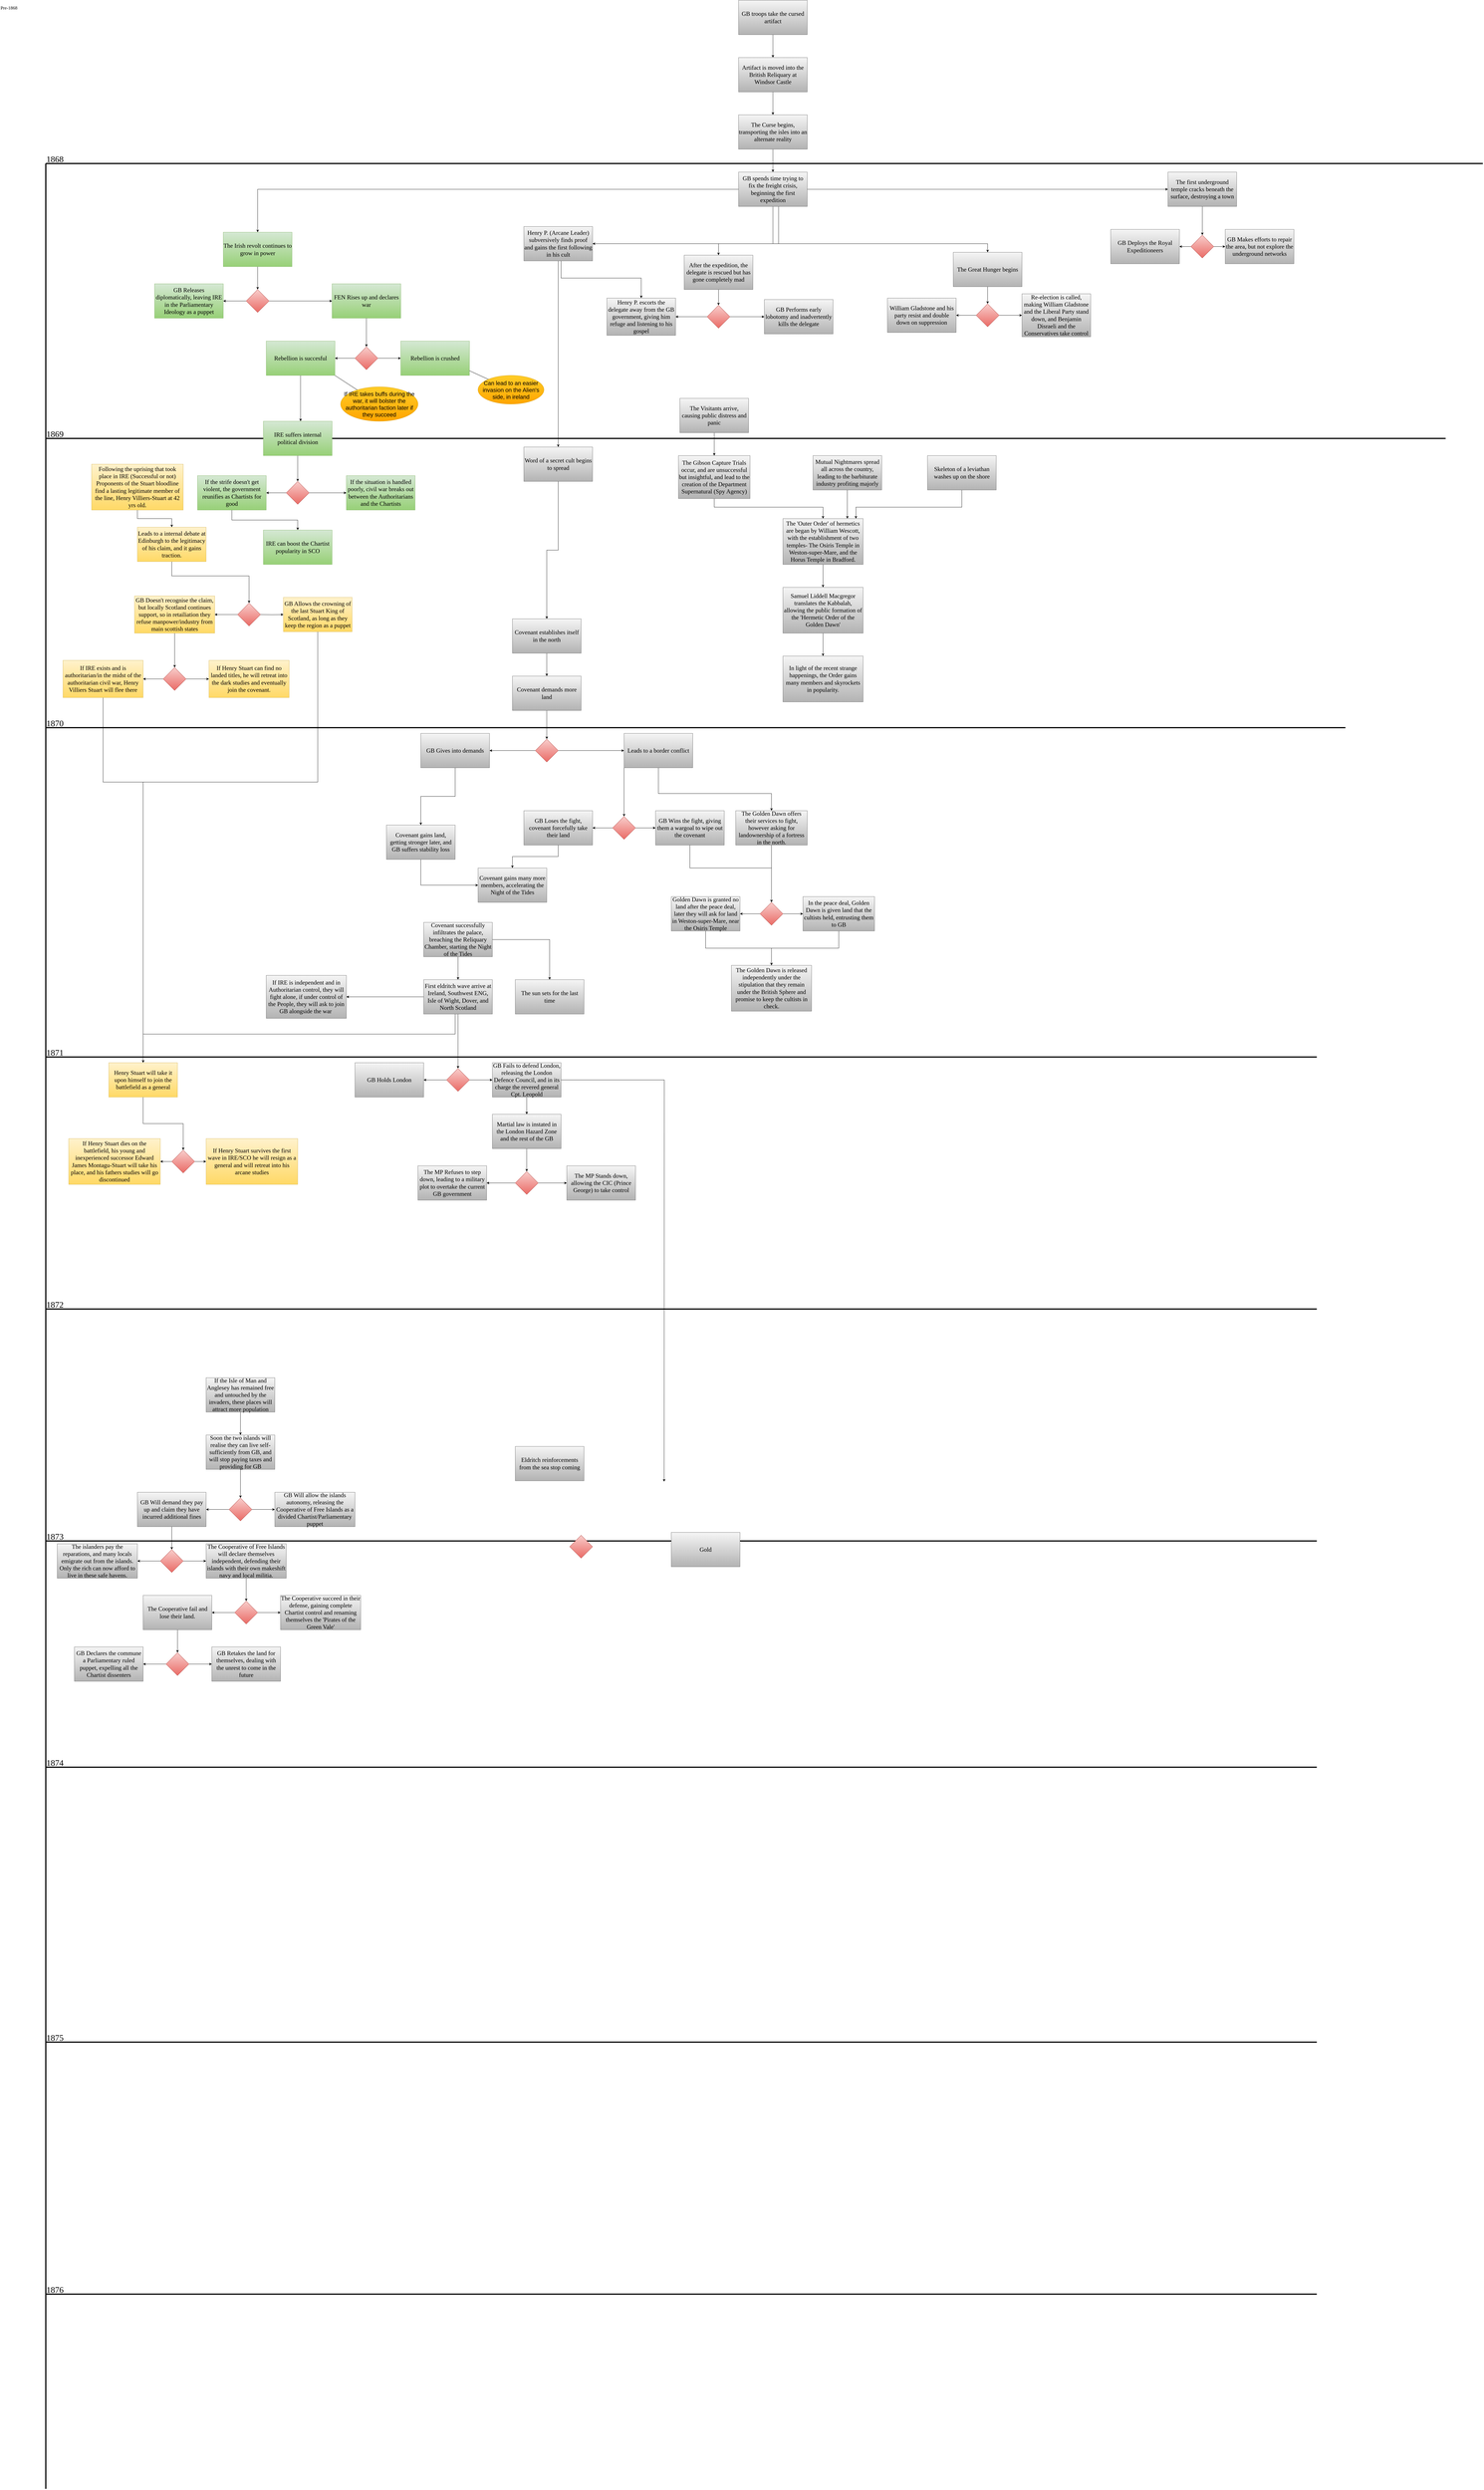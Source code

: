 <mxfile version="21.7.5" type="device">
  <diagram name="Page-1" id="dh63sKJWGFTGscZVSjrb">
    <mxGraphModel dx="3565" dy="1923" grid="1" gridSize="10" guides="1" tooltips="1" connect="1" arrows="1" fold="1" page="1" pageScale="1" pageWidth="2742" pageHeight="13300" math="0" shadow="0">
      <root>
        <mxCell id="0" />
        <mxCell id="1" parent="0" />
        <mxCell id="qRttPEpNi9v2t03d3xiU-3" style="edgeStyle=orthogonalEdgeStyle;rounded=0;orthogonalLoop=1;jettySize=auto;html=1;" parent="1" source="KVD7N7FeaowVRN1cu89I-1" target="qRttPEpNi9v2t03d3xiU-2" edge="1">
          <mxGeometry relative="1" as="geometry" />
        </mxCell>
        <mxCell id="KVD7N7FeaowVRN1cu89I-1" value="GB troops take the cursed artifact" style="rounded=0;whiteSpace=wrap;html=1;fillColor=#f5f5f5;gradientColor=#b3b3b3;strokeColor=#666666;fontFamily=Garamond;fontSize=21;" parent="1" vertex="1">
          <mxGeometry x="2660" y="70" width="240" height="120" as="geometry" />
        </mxCell>
        <mxCell id="KVD7N7FeaowVRN1cu89I-2" value="Pre-1868" style="text;html=1;strokeColor=none;fillColor=none;align=left;verticalAlign=top;whiteSpace=wrap;rounded=0;fontFamily=Garamond;fontSize=16;" parent="1" vertex="1">
          <mxGeometry x="80" y="80" width="80" height="40" as="geometry" />
        </mxCell>
        <mxCell id="qRttPEpNi9v2t03d3xiU-1" value="1868" style="text;html=1;strokeColor=none;fillColor=none;align=left;verticalAlign=top;whiteSpace=wrap;rounded=0;fontSize=30;fontFamily=Garamond;" parent="1" vertex="1">
          <mxGeometry x="240" y="600" width="80" height="40" as="geometry" />
        </mxCell>
        <mxCell id="qRttPEpNi9v2t03d3xiU-5" style="edgeStyle=orthogonalEdgeStyle;rounded=0;orthogonalLoop=1;jettySize=auto;html=1;" parent="1" source="qRttPEpNi9v2t03d3xiU-2" target="qRttPEpNi9v2t03d3xiU-4" edge="1">
          <mxGeometry relative="1" as="geometry" />
        </mxCell>
        <mxCell id="qRttPEpNi9v2t03d3xiU-2" value="Artifact is moved into the British Reliquary at Windsor Castle" style="rounded=0;whiteSpace=wrap;html=1;fillColor=#f5f5f5;gradientColor=#b3b3b3;strokeColor=#666666;fontFamily=Garamond;fontSize=21;" parent="1" vertex="1">
          <mxGeometry x="2660" y="270" width="240" height="120" as="geometry" />
        </mxCell>
        <mxCell id="qRttPEpNi9v2t03d3xiU-7" style="edgeStyle=orthogonalEdgeStyle;rounded=0;orthogonalLoop=1;jettySize=auto;html=1;" parent="1" source="qRttPEpNi9v2t03d3xiU-4" target="qRttPEpNi9v2t03d3xiU-6" edge="1">
          <mxGeometry relative="1" as="geometry" />
        </mxCell>
        <mxCell id="qRttPEpNi9v2t03d3xiU-4" value="The Curse begins, transporting the isles into an alternate reality" style="rounded=0;whiteSpace=wrap;html=1;fillColor=#f5f5f5;gradientColor=#b3b3b3;strokeColor=#666666;fontFamily=Garamond;fontSize=21;" parent="1" vertex="1">
          <mxGeometry x="2660" y="470" width="240" height="120" as="geometry" />
        </mxCell>
        <mxCell id="qRttPEpNi9v2t03d3xiU-9" style="edgeStyle=orthogonalEdgeStyle;rounded=0;orthogonalLoop=1;jettySize=auto;html=1;" parent="1" source="qRttPEpNi9v2t03d3xiU-6" target="qRttPEpNi9v2t03d3xiU-8" edge="1">
          <mxGeometry relative="1" as="geometry" />
        </mxCell>
        <mxCell id="qRttPEpNi9v2t03d3xiU-12" style="edgeStyle=orthogonalEdgeStyle;rounded=0;orthogonalLoop=1;jettySize=auto;html=1;" parent="1" source="qRttPEpNi9v2t03d3xiU-6" target="qRttPEpNi9v2t03d3xiU-11" edge="1">
          <mxGeometry relative="1" as="geometry" />
        </mxCell>
        <mxCell id="P2O7L1teCBfzodLQNDpv-1" style="edgeStyle=orthogonalEdgeStyle;rounded=0;orthogonalLoop=1;jettySize=auto;html=1;" parent="1" source="qRttPEpNi9v2t03d3xiU-6" target="sEKZSCvjfFUYKqFIliLz-56" edge="1">
          <mxGeometry relative="1" as="geometry">
            <Array as="points">
              <mxPoint x="2800" y="920" />
            </Array>
          </mxGeometry>
        </mxCell>
        <mxCell id="P2O7L1teCBfzodLQNDpv-43" style="edgeStyle=orthogonalEdgeStyle;rounded=0;orthogonalLoop=1;jettySize=auto;html=1;" parent="1" target="P2O7L1teCBfzodLQNDpv-40" edge="1">
          <mxGeometry relative="1" as="geometry">
            <mxPoint x="2720" y="790" as="sourcePoint" />
            <Array as="points">
              <mxPoint x="2800" y="790" />
              <mxPoint x="2800" y="920" />
              <mxPoint x="3530" y="920" />
            </Array>
          </mxGeometry>
        </mxCell>
        <mxCell id="8Nhp3FDwyoHqAJHhYkBi-23" style="edgeStyle=orthogonalEdgeStyle;rounded=0;orthogonalLoop=1;jettySize=auto;html=1;" parent="1" source="qRttPEpNi9v2t03d3xiU-6" target="P2O7L1teCBfzodLQNDpv-52" edge="1">
          <mxGeometry relative="1" as="geometry">
            <Array as="points">
              <mxPoint x="2780" y="920" />
              <mxPoint x="2590" y="920" />
            </Array>
          </mxGeometry>
        </mxCell>
        <mxCell id="qRttPEpNi9v2t03d3xiU-6" value="GB spends time trying to fix the freight crisis, beginning the first expedition" style="rounded=0;whiteSpace=wrap;html=1;fillColor=#f5f5f5;gradientColor=#b3b3b3;strokeColor=#666666;fontFamily=Garamond;fontSize=21;" parent="1" vertex="1">
          <mxGeometry x="2660" y="670" width="240" height="120" as="geometry" />
        </mxCell>
        <mxCell id="qRttPEpNi9v2t03d3xiU-16" style="edgeStyle=orthogonalEdgeStyle;rounded=0;orthogonalLoop=1;jettySize=auto;html=1;" parent="1" source="qRttPEpNi9v2t03d3xiU-8" target="qRttPEpNi9v2t03d3xiU-14" edge="1">
          <mxGeometry relative="1" as="geometry" />
        </mxCell>
        <mxCell id="qRttPEpNi9v2t03d3xiU-8" value="The first underground temple cracks beneath the surface, destroying a town" style="rounded=0;whiteSpace=wrap;html=1;fillColor=#f5f5f5;gradientColor=#b3b3b3;strokeColor=#666666;fontFamily=Garamond;fontSize=21;" parent="1" vertex="1">
          <mxGeometry x="4160" y="670" width="240" height="120" as="geometry" />
        </mxCell>
        <mxCell id="qRttPEpNi9v2t03d3xiU-20" style="edgeStyle=orthogonalEdgeStyle;rounded=0;orthogonalLoop=1;jettySize=auto;html=1;entryX=0.5;entryY=0;entryDx=0;entryDy=0;" parent="1" source="qRttPEpNi9v2t03d3xiU-11" target="sEKZSCvjfFUYKqFIliLz-1" edge="1">
          <mxGeometry relative="1" as="geometry">
            <mxPoint x="860" y="1080" as="targetPoint" />
            <Array as="points">
              <mxPoint x="980" y="1060" />
              <mxPoint x="980" y="1060" />
            </Array>
          </mxGeometry>
        </mxCell>
        <mxCell id="qRttPEpNi9v2t03d3xiU-11" value="The Irish revolt continues to grow in power" style="rounded=0;whiteSpace=wrap;html=1;fillColor=#d5e8d4;gradientColor=#97d077;strokeColor=#82b366;fontFamily=Garamond;fontSize=21;" parent="1" vertex="1">
          <mxGeometry x="860" y="880" width="240" height="120" as="geometry" />
        </mxCell>
        <mxCell id="qRttPEpNi9v2t03d3xiU-13" value="GB Deploys the Royal Expeditioneers" style="rounded=0;whiteSpace=wrap;html=1;fillColor=#f5f5f5;gradientColor=#b3b3b3;strokeColor=#666666;fontFamily=Garamond;fontSize=21;" parent="1" vertex="1">
          <mxGeometry x="3960" y="870" width="240" height="120" as="geometry" />
        </mxCell>
        <mxCell id="qRttPEpNi9v2t03d3xiU-15" style="edgeStyle=orthogonalEdgeStyle;rounded=0;orthogonalLoop=1;jettySize=auto;html=1;" parent="1" source="qRttPEpNi9v2t03d3xiU-14" target="qRttPEpNi9v2t03d3xiU-13" edge="1">
          <mxGeometry relative="1" as="geometry" />
        </mxCell>
        <mxCell id="qRttPEpNi9v2t03d3xiU-18" style="edgeStyle=orthogonalEdgeStyle;rounded=0;orthogonalLoop=1;jettySize=auto;html=1;" parent="1" source="qRttPEpNi9v2t03d3xiU-14" target="qRttPEpNi9v2t03d3xiU-17" edge="1">
          <mxGeometry relative="1" as="geometry" />
        </mxCell>
        <mxCell id="qRttPEpNi9v2t03d3xiU-14" value="" style="rhombus;whiteSpace=wrap;html=1;fillColor=#f8cecc;gradientColor=#ea6b66;strokeColor=#b85450;" parent="1" vertex="1">
          <mxGeometry x="4240" y="890" width="80" height="80" as="geometry" />
        </mxCell>
        <mxCell id="qRttPEpNi9v2t03d3xiU-17" value="GB Makes efforts to repair the area, but not explore the underground networks" style="rounded=0;whiteSpace=wrap;html=1;fillColor=#f5f5f5;gradientColor=#b3b3b3;strokeColor=#666666;fontFamily=Garamond;fontSize=21;" parent="1" vertex="1">
          <mxGeometry x="4360" y="870" width="240" height="120" as="geometry" />
        </mxCell>
        <mxCell id="sEKZSCvjfFUYKqFIliLz-5" style="edgeStyle=orthogonalEdgeStyle;rounded=0;orthogonalLoop=1;jettySize=auto;html=1;" parent="1" source="sEKZSCvjfFUYKqFIliLz-1" target="sEKZSCvjfFUYKqFIliLz-4" edge="1">
          <mxGeometry relative="1" as="geometry" />
        </mxCell>
        <mxCell id="sEKZSCvjfFUYKqFIliLz-51" style="edgeStyle=orthogonalEdgeStyle;rounded=0;orthogonalLoop=1;jettySize=auto;html=1;" parent="1" source="sEKZSCvjfFUYKqFIliLz-1" target="sEKZSCvjfFUYKqFIliLz-2" edge="1">
          <mxGeometry relative="1" as="geometry" />
        </mxCell>
        <mxCell id="sEKZSCvjfFUYKqFIliLz-1" value="" style="rhombus;whiteSpace=wrap;html=1;fillColor=#f8cecc;gradientColor=#ea6b66;strokeColor=#b85450;" parent="1" vertex="1">
          <mxGeometry x="940" y="1080" width="80" height="80" as="geometry" />
        </mxCell>
        <mxCell id="sEKZSCvjfFUYKqFIliLz-18" style="edgeStyle=orthogonalEdgeStyle;rounded=0;orthogonalLoop=1;jettySize=auto;html=1;" parent="1" source="sEKZSCvjfFUYKqFIliLz-2" target="sEKZSCvjfFUYKqFIliLz-17" edge="1">
          <mxGeometry relative="1" as="geometry" />
        </mxCell>
        <mxCell id="sEKZSCvjfFUYKqFIliLz-2" value="FEN Rises up and declares war" style="rounded=0;whiteSpace=wrap;html=1;fillColor=#d5e8d4;gradientColor=#97d077;strokeColor=#82b366;fontFamily=Garamond;fontSize=21;" parent="1" vertex="1">
          <mxGeometry x="1240" y="1060" width="240" height="120" as="geometry" />
        </mxCell>
        <mxCell id="sEKZSCvjfFUYKqFIliLz-4" value="GB Releases diplomatically, leaving IRE in the Parliamentary Ideology as a puppet" style="rounded=0;whiteSpace=wrap;html=1;fillColor=#d5e8d4;gradientColor=#97d077;strokeColor=#82b366;fontFamily=Garamond;fontSize=21;" parent="1" vertex="1">
          <mxGeometry x="620" y="1060" width="240" height="120" as="geometry" />
        </mxCell>
        <mxCell id="sEKZSCvjfFUYKqFIliLz-15" value="" style="endArrow=none;html=1;rounded=0;strokeWidth=4;" parent="1" edge="1">
          <mxGeometry width="50" height="50" relative="1" as="geometry">
            <mxPoint x="240" y="8760" as="sourcePoint" />
            <mxPoint x="240" y="640" as="targetPoint" />
          </mxGeometry>
        </mxCell>
        <mxCell id="sEKZSCvjfFUYKqFIliLz-16" value="" style="endArrow=none;html=1;rounded=0;strokeWidth=4;" parent="1" edge="1">
          <mxGeometry width="50" height="50" relative="1" as="geometry">
            <mxPoint x="5260" y="640" as="sourcePoint" />
            <mxPoint x="240" y="640" as="targetPoint" />
          </mxGeometry>
        </mxCell>
        <mxCell id="sEKZSCvjfFUYKqFIliLz-21" style="edgeStyle=orthogonalEdgeStyle;rounded=0;orthogonalLoop=1;jettySize=auto;html=1;entryX=1;entryY=0.5;entryDx=0;entryDy=0;" parent="1" source="sEKZSCvjfFUYKqFIliLz-17" target="sEKZSCvjfFUYKqFIliLz-19" edge="1">
          <mxGeometry relative="1" as="geometry" />
        </mxCell>
        <mxCell id="sEKZSCvjfFUYKqFIliLz-22" style="edgeStyle=orthogonalEdgeStyle;rounded=0;orthogonalLoop=1;jettySize=auto;html=1;" parent="1" source="sEKZSCvjfFUYKqFIliLz-17" target="sEKZSCvjfFUYKqFIliLz-20" edge="1">
          <mxGeometry relative="1" as="geometry" />
        </mxCell>
        <mxCell id="sEKZSCvjfFUYKqFIliLz-17" value="" style="rhombus;whiteSpace=wrap;html=1;fillColor=#f8cecc;gradientColor=#ea6b66;strokeColor=#b85450;" parent="1" vertex="1">
          <mxGeometry x="1320" y="1280" width="80" height="80" as="geometry" />
        </mxCell>
        <mxCell id="sEKZSCvjfFUYKqFIliLz-41" style="edgeStyle=orthogonalEdgeStyle;rounded=0;orthogonalLoop=1;jettySize=auto;html=1;" parent="1" source="sEKZSCvjfFUYKqFIliLz-19" target="sEKZSCvjfFUYKqFIliLz-38" edge="1">
          <mxGeometry relative="1" as="geometry">
            <Array as="points">
              <mxPoint x="1130" y="1490" />
              <mxPoint x="1130" y="1490" />
            </Array>
          </mxGeometry>
        </mxCell>
        <mxCell id="sEKZSCvjfFUYKqFIliLz-19" value="Rebellion is succesful" style="rounded=0;whiteSpace=wrap;html=1;fillColor=#d5e8d4;gradientColor=#97d077;strokeColor=#82b366;fontFamily=Garamond;fontSize=21;" parent="1" vertex="1">
          <mxGeometry x="1010" y="1260" width="240" height="120" as="geometry" />
        </mxCell>
        <mxCell id="sEKZSCvjfFUYKqFIliLz-20" value="Rebellion is crushed" style="rounded=0;whiteSpace=wrap;html=1;fillColor=#d5e8d4;gradientColor=#97d077;strokeColor=#82b366;fontFamily=Garamond;fontSize=21;" parent="1" vertex="1">
          <mxGeometry x="1480" y="1260" width="240" height="120" as="geometry" />
        </mxCell>
        <mxCell id="sEKZSCvjfFUYKqFIliLz-23" value="Can lead to an easier invasion on the Alien&#39;s side, in ireland" style="ellipse;whiteSpace=wrap;html=1;fillColor=#ffcd28;gradientColor=#ffa500;strokeColor=#d79b00;fontSize=20;" parent="1" vertex="1">
          <mxGeometry x="1750" y="1380" width="230" height="100" as="geometry" />
        </mxCell>
        <mxCell id="sEKZSCvjfFUYKqFIliLz-24" value="" style="endArrow=none;html=1;rounded=0;exitX=0.998;exitY=0.862;exitDx=0;exitDy=0;exitPerimeter=0;" parent="1" source="sEKZSCvjfFUYKqFIliLz-20" target="sEKZSCvjfFUYKqFIliLz-23" edge="1">
          <mxGeometry width="50" height="50" relative="1" as="geometry">
            <mxPoint x="1590" y="1500" as="sourcePoint" />
            <mxPoint x="1640" y="1450" as="targetPoint" />
          </mxGeometry>
        </mxCell>
        <mxCell id="sEKZSCvjfFUYKqFIliLz-25" value="1869" style="text;html=1;strokeColor=none;fillColor=none;align=left;verticalAlign=top;whiteSpace=wrap;rounded=0;fontSize=30;fontFamily=Garamond;" parent="1" vertex="1">
          <mxGeometry x="240" y="1560" width="80" height="40" as="geometry" />
        </mxCell>
        <mxCell id="sEKZSCvjfFUYKqFIliLz-27" value="" style="endArrow=none;html=1;rounded=0;strokeWidth=4;" parent="1" edge="1">
          <mxGeometry width="50" height="50" relative="1" as="geometry">
            <mxPoint x="5130" y="1600" as="sourcePoint" />
            <mxPoint x="240" y="1600" as="targetPoint" />
          </mxGeometry>
        </mxCell>
        <mxCell id="sEKZSCvjfFUYKqFIliLz-33" style="edgeStyle=orthogonalEdgeStyle;rounded=0;orthogonalLoop=1;jettySize=auto;html=1;" parent="1" source="sEKZSCvjfFUYKqFIliLz-28" target="sEKZSCvjfFUYKqFIliLz-32" edge="1">
          <mxGeometry relative="1" as="geometry" />
        </mxCell>
        <mxCell id="sEKZSCvjfFUYKqFIliLz-28" value="Covenant demands more land" style="rounded=0;whiteSpace=wrap;html=1;fillColor=#f5f5f5;gradientColor=#b3b3b3;strokeColor=#666666;fontFamily=Garamond;fontSize=21;" parent="1" vertex="1">
          <mxGeometry x="1870" y="2430" width="240" height="120" as="geometry" />
        </mxCell>
        <mxCell id="sEKZSCvjfFUYKqFIliLz-29" value="1870" style="text;html=1;strokeColor=none;fillColor=none;align=left;verticalAlign=top;whiteSpace=wrap;rounded=0;fontSize=30;fontFamily=Garamond;" parent="1" vertex="1">
          <mxGeometry x="240" y="2570" width="80" height="40" as="geometry" />
        </mxCell>
        <mxCell id="sEKZSCvjfFUYKqFIliLz-30" value="" style="endArrow=none;html=1;rounded=0;strokeWidth=4;" parent="1" edge="1">
          <mxGeometry width="50" height="50" relative="1" as="geometry">
            <mxPoint x="4780" y="2610" as="sourcePoint" />
            <mxPoint x="240" y="2610" as="targetPoint" />
          </mxGeometry>
        </mxCell>
        <mxCell id="sEKZSCvjfFUYKqFIliLz-35" style="edgeStyle=orthogonalEdgeStyle;rounded=0;orthogonalLoop=1;jettySize=auto;html=1;" parent="1" source="sEKZSCvjfFUYKqFIliLz-32" target="sEKZSCvjfFUYKqFIliLz-34" edge="1">
          <mxGeometry relative="1" as="geometry" />
        </mxCell>
        <mxCell id="P2O7L1teCBfzodLQNDpv-5" style="edgeStyle=orthogonalEdgeStyle;rounded=0;orthogonalLoop=1;jettySize=auto;html=1;" parent="1" source="sEKZSCvjfFUYKqFIliLz-32" target="P2O7L1teCBfzodLQNDpv-4" edge="1">
          <mxGeometry relative="1" as="geometry" />
        </mxCell>
        <mxCell id="sEKZSCvjfFUYKqFIliLz-32" value="" style="rhombus;whiteSpace=wrap;html=1;fillColor=#f8cecc;gradientColor=#ea6b66;strokeColor=#b85450;" parent="1" vertex="1">
          <mxGeometry x="1950" y="2650" width="80" height="80" as="geometry" />
        </mxCell>
        <mxCell id="P2O7L1teCBfzodLQNDpv-8" style="edgeStyle=orthogonalEdgeStyle;rounded=0;orthogonalLoop=1;jettySize=auto;html=1;" parent="1" source="sEKZSCvjfFUYKqFIliLz-34" target="P2O7L1teCBfzodLQNDpv-7" edge="1">
          <mxGeometry relative="1" as="geometry">
            <Array as="points">
              <mxPoint x="2260" y="2800" />
              <mxPoint x="2260" y="2800" />
            </Array>
          </mxGeometry>
        </mxCell>
        <mxCell id="8Nhp3FDwyoHqAJHhYkBi-10" style="edgeStyle=orthogonalEdgeStyle;rounded=0;orthogonalLoop=1;jettySize=auto;html=1;" parent="1" source="sEKZSCvjfFUYKqFIliLz-34" target="8Nhp3FDwyoHqAJHhYkBi-9" edge="1">
          <mxGeometry relative="1" as="geometry">
            <Array as="points">
              <mxPoint x="2380" y="2840" />
              <mxPoint x="2775" y="2840" />
            </Array>
          </mxGeometry>
        </mxCell>
        <mxCell id="sEKZSCvjfFUYKqFIliLz-34" value="Leads to a border conflict" style="rounded=0;whiteSpace=wrap;html=1;fillColor=#f5f5f5;gradientColor=#b3b3b3;strokeColor=#666666;fontFamily=Garamond;fontSize=21;" parent="1" vertex="1">
          <mxGeometry x="2260" y="2630" width="240" height="120" as="geometry" />
        </mxCell>
        <mxCell id="sEKZSCvjfFUYKqFIliLz-37" style="edgeStyle=orthogonalEdgeStyle;rounded=0;orthogonalLoop=1;jettySize=auto;html=1;" parent="1" source="sEKZSCvjfFUYKqFIliLz-36" target="sEKZSCvjfFUYKqFIliLz-28" edge="1">
          <mxGeometry relative="1" as="geometry" />
        </mxCell>
        <mxCell id="sEKZSCvjfFUYKqFIliLz-36" value="Covenant establishes itself in the north" style="rounded=0;whiteSpace=wrap;html=1;fillColor=#f5f5f5;gradientColor=#b3b3b3;strokeColor=#666666;fontFamily=Garamond;fontSize=21;" parent="1" vertex="1">
          <mxGeometry x="1870" y="2230" width="240" height="120" as="geometry" />
        </mxCell>
        <mxCell id="sEKZSCvjfFUYKqFIliLz-44" style="edgeStyle=orthogonalEdgeStyle;rounded=0;orthogonalLoop=1;jettySize=auto;html=1;entryX=0.5;entryY=0;entryDx=0;entryDy=0;" parent="1" source="sEKZSCvjfFUYKqFIliLz-38" target="sEKZSCvjfFUYKqFIliLz-48" edge="1">
          <mxGeometry relative="1" as="geometry">
            <mxPoint x="750" y="1460" as="targetPoint" />
          </mxGeometry>
        </mxCell>
        <mxCell id="sEKZSCvjfFUYKqFIliLz-38" value="IRE suffers internal political division" style="rounded=0;whiteSpace=wrap;html=1;fillColor=#d5e8d4;gradientColor=#97d077;strokeColor=#82b366;fontFamily=Garamond;fontSize=21;" parent="1" vertex="1">
          <mxGeometry x="1000" y="1540" width="240" height="120" as="geometry" />
        </mxCell>
        <mxCell id="sEKZSCvjfFUYKqFIliLz-46" value="If IRE takes buffs during the war, it will bolster the authoritarian faction later if they succeed" style="ellipse;whiteSpace=wrap;html=1;fillColor=#ffcd28;gradientColor=#ffa500;strokeColor=#d79b00;fontSize=20;" parent="1" vertex="1">
          <mxGeometry x="1270" y="1420" width="270" height="120" as="geometry" />
        </mxCell>
        <mxCell id="sEKZSCvjfFUYKqFIliLz-47" value="" style="endArrow=none;html=1;rounded=0;exitX=0.998;exitY=0.862;exitDx=0;exitDy=0;exitPerimeter=0;entryX=0.215;entryY=0.09;entryDx=0;entryDy=0;entryPerimeter=0;" parent="1" target="sEKZSCvjfFUYKqFIliLz-46" edge="1">
          <mxGeometry width="50" height="50" relative="1" as="geometry">
            <mxPoint x="1250" y="1380" as="sourcePoint" />
            <mxPoint x="1315" y="1411" as="targetPoint" />
          </mxGeometry>
        </mxCell>
        <mxCell id="sEKZSCvjfFUYKqFIliLz-52" style="edgeStyle=orthogonalEdgeStyle;rounded=0;orthogonalLoop=1;jettySize=auto;html=1;" parent="1" source="sEKZSCvjfFUYKqFIliLz-48" target="sEKZSCvjfFUYKqFIliLz-49" edge="1">
          <mxGeometry relative="1" as="geometry" />
        </mxCell>
        <mxCell id="sEKZSCvjfFUYKqFIliLz-55" style="edgeStyle=orthogonalEdgeStyle;rounded=0;orthogonalLoop=1;jettySize=auto;html=1;entryX=1;entryY=0.5;entryDx=0;entryDy=0;" parent="1" source="sEKZSCvjfFUYKqFIliLz-48" target="sEKZSCvjfFUYKqFIliLz-53" edge="1">
          <mxGeometry relative="1" as="geometry" />
        </mxCell>
        <mxCell id="sEKZSCvjfFUYKqFIliLz-48" value="" style="rhombus;whiteSpace=wrap;html=1;fillColor=#f8cecc;gradientColor=#ea6b66;strokeColor=#b85450;" parent="1" vertex="1">
          <mxGeometry x="1080" y="1750" width="80" height="80" as="geometry" />
        </mxCell>
        <mxCell id="sEKZSCvjfFUYKqFIliLz-49" value="If the situation is handled poorly, civil war breaks out between the Authoritarians and the Chartists" style="rounded=0;whiteSpace=wrap;html=1;fillColor=#d5e8d4;gradientColor=#97d077;strokeColor=#82b366;fontFamily=Garamond;fontSize=21;" parent="1" vertex="1">
          <mxGeometry x="1290" y="1730" width="240" height="120" as="geometry" />
        </mxCell>
        <mxCell id="aQKrxDEKhkCdj-Tvo7_M-8" style="edgeStyle=orthogonalEdgeStyle;rounded=0;orthogonalLoop=1;jettySize=auto;html=1;" edge="1" parent="1" source="sEKZSCvjfFUYKqFIliLz-53" target="aQKrxDEKhkCdj-Tvo7_M-7">
          <mxGeometry relative="1" as="geometry" />
        </mxCell>
        <mxCell id="sEKZSCvjfFUYKqFIliLz-53" value="If the strife doesn&#39;t get violent, the government reunifies as Chartists for good" style="rounded=0;whiteSpace=wrap;html=1;fillColor=#d5e8d4;gradientColor=#97d077;strokeColor=#82b366;fontFamily=Garamond;fontSize=21;" parent="1" vertex="1">
          <mxGeometry x="770" y="1730" width="240" height="120" as="geometry" />
        </mxCell>
        <mxCell id="P2O7L1teCBfzodLQNDpv-3" style="edgeStyle=orthogonalEdgeStyle;rounded=0;orthogonalLoop=1;jettySize=auto;html=1;" parent="1" edge="1">
          <mxGeometry relative="1" as="geometry">
            <mxPoint x="3270" y="1120" as="sourcePoint" />
            <mxPoint x="3270" y="1210" as="targetPoint" />
          </mxGeometry>
        </mxCell>
        <mxCell id="P2O7L1teCBfzodLQNDpv-59" style="edgeStyle=orthogonalEdgeStyle;rounded=0;orthogonalLoop=1;jettySize=auto;html=1;entryX=0.5;entryY=0;entryDx=0;entryDy=0;" parent="1" source="sEKZSCvjfFUYKqFIliLz-56" target="P2O7L1teCBfzodLQNDpv-57" edge="1">
          <mxGeometry relative="1" as="geometry">
            <Array as="points">
              <mxPoint x="2040" y="1040" />
              <mxPoint x="2320" y="1040" />
            </Array>
          </mxGeometry>
        </mxCell>
        <mxCell id="8Nhp3FDwyoHqAJHhYkBi-25" style="edgeStyle=orthogonalEdgeStyle;rounded=0;orthogonalLoop=1;jettySize=auto;html=1;" parent="1" source="sEKZSCvjfFUYKqFIliLz-56" target="8Nhp3FDwyoHqAJHhYkBi-24" edge="1">
          <mxGeometry relative="1" as="geometry" />
        </mxCell>
        <mxCell id="sEKZSCvjfFUYKqFIliLz-56" value="Henry P. (Arcane Leader) subversively finds proof and gains the first following in his cult" style="rounded=0;whiteSpace=wrap;html=1;fillColor=#f5f5f5;gradientColor=#b3b3b3;strokeColor=#666666;fontFamily=Garamond;fontSize=21;" parent="1" vertex="1">
          <mxGeometry x="1910" y="860" width="240" height="120" as="geometry" />
        </mxCell>
        <mxCell id="P2O7L1teCBfzodLQNDpv-15" style="edgeStyle=orthogonalEdgeStyle;rounded=0;orthogonalLoop=1;jettySize=auto;html=1;" parent="1" source="P2O7L1teCBfzodLQNDpv-4" target="P2O7L1teCBfzodLQNDpv-6" edge="1">
          <mxGeometry relative="1" as="geometry" />
        </mxCell>
        <mxCell id="P2O7L1teCBfzodLQNDpv-4" value="GB Gives into demands" style="rounded=0;whiteSpace=wrap;html=1;fillColor=#f5f5f5;gradientColor=#b3b3b3;strokeColor=#666666;fontFamily=Garamond;fontSize=21;" parent="1" vertex="1">
          <mxGeometry x="1550" y="2630" width="240" height="120" as="geometry" />
        </mxCell>
        <mxCell id="P2O7L1teCBfzodLQNDpv-17" style="edgeStyle=orthogonalEdgeStyle;rounded=0;orthogonalLoop=1;jettySize=auto;html=1;" parent="1" source="P2O7L1teCBfzodLQNDpv-6" target="P2O7L1teCBfzodLQNDpv-16" edge="1">
          <mxGeometry relative="1" as="geometry">
            <Array as="points">
              <mxPoint x="1550" y="3160" />
            </Array>
          </mxGeometry>
        </mxCell>
        <mxCell id="P2O7L1teCBfzodLQNDpv-6" value="Covenant gains land, getting stronger later, and GB suffers stability loss" style="rounded=0;whiteSpace=wrap;html=1;fillColor=#f5f5f5;gradientColor=#b3b3b3;strokeColor=#666666;fontFamily=Garamond;fontSize=21;" parent="1" vertex="1">
          <mxGeometry x="1430" y="2950" width="240" height="120" as="geometry" />
        </mxCell>
        <mxCell id="P2O7L1teCBfzodLQNDpv-11" style="edgeStyle=orthogonalEdgeStyle;rounded=0;orthogonalLoop=1;jettySize=auto;html=1;" parent="1" source="P2O7L1teCBfzodLQNDpv-7" target="P2O7L1teCBfzodLQNDpv-10" edge="1">
          <mxGeometry relative="1" as="geometry" />
        </mxCell>
        <mxCell id="P2O7L1teCBfzodLQNDpv-12" style="edgeStyle=orthogonalEdgeStyle;rounded=0;orthogonalLoop=1;jettySize=auto;html=1;" parent="1" source="P2O7L1teCBfzodLQNDpv-7" target="P2O7L1teCBfzodLQNDpv-9" edge="1">
          <mxGeometry relative="1" as="geometry">
            <Array as="points">
              <mxPoint x="2350" y="2960" />
              <mxPoint x="2350" y="2960" />
            </Array>
          </mxGeometry>
        </mxCell>
        <mxCell id="P2O7L1teCBfzodLQNDpv-7" value="" style="rhombus;whiteSpace=wrap;html=1;fillColor=#f8cecc;gradientColor=#ea6b66;strokeColor=#b85450;" parent="1" vertex="1">
          <mxGeometry x="2220" y="2920" width="80" height="80" as="geometry" />
        </mxCell>
        <mxCell id="8Nhp3FDwyoHqAJHhYkBi-21" style="edgeStyle=orthogonalEdgeStyle;rounded=0;orthogonalLoop=1;jettySize=auto;html=1;" parent="1" source="P2O7L1teCBfzodLQNDpv-9" target="8Nhp3FDwyoHqAJHhYkBi-20" edge="1">
          <mxGeometry relative="1" as="geometry">
            <Array as="points">
              <mxPoint x="2490" y="3100" />
              <mxPoint x="2775" y="3100" />
            </Array>
          </mxGeometry>
        </mxCell>
        <mxCell id="P2O7L1teCBfzodLQNDpv-9" value="GB Wins the fight, giving them a wargoal to wipe out the covenant" style="rounded=0;whiteSpace=wrap;html=1;fillColor=#f5f5f5;gradientColor=#b3b3b3;strokeColor=#666666;fontFamily=Garamond;fontSize=21;" parent="1" vertex="1">
          <mxGeometry x="2370" y="2900" width="240" height="120" as="geometry" />
        </mxCell>
        <mxCell id="P2O7L1teCBfzodLQNDpv-18" style="edgeStyle=orthogonalEdgeStyle;rounded=0;orthogonalLoop=1;jettySize=auto;html=1;" parent="1" source="P2O7L1teCBfzodLQNDpv-10" target="P2O7L1teCBfzodLQNDpv-16" edge="1">
          <mxGeometry relative="1" as="geometry" />
        </mxCell>
        <mxCell id="P2O7L1teCBfzodLQNDpv-10" value="GB Loses the fight, covenant forcefully take their land" style="rounded=0;whiteSpace=wrap;html=1;fillColor=#f5f5f5;gradientColor=#b3b3b3;strokeColor=#666666;fontFamily=Garamond;fontSize=21;" parent="1" vertex="1">
          <mxGeometry x="1910" y="2900" width="240" height="120" as="geometry" />
        </mxCell>
        <mxCell id="P2O7L1teCBfzodLQNDpv-16" value="Covenant gains many more members, accelerating the Night of the Tides" style="rounded=0;whiteSpace=wrap;html=1;fillColor=#f5f5f5;gradientColor=#b3b3b3;strokeColor=#666666;fontFamily=Garamond;fontSize=21;" parent="1" vertex="1">
          <mxGeometry x="1750" y="3100" width="240" height="120" as="geometry" />
        </mxCell>
        <mxCell id="P2O7L1teCBfzodLQNDpv-21" style="edgeStyle=orthogonalEdgeStyle;rounded=0;orthogonalLoop=1;jettySize=auto;html=1;" parent="1" source="P2O7L1teCBfzodLQNDpv-19" target="P2O7L1teCBfzodLQNDpv-20" edge="1">
          <mxGeometry relative="1" as="geometry" />
        </mxCell>
        <mxCell id="P2O7L1teCBfzodLQNDpv-30" style="edgeStyle=orthogonalEdgeStyle;rounded=0;orthogonalLoop=1;jettySize=auto;html=1;" parent="1" source="P2O7L1teCBfzodLQNDpv-19" target="P2O7L1teCBfzodLQNDpv-29" edge="1">
          <mxGeometry relative="1" as="geometry" />
        </mxCell>
        <mxCell id="P2O7L1teCBfzodLQNDpv-19" value="Covenant successfully infiltrates the palace, breaching the Reliquary Chamber, starting the Night of the Tides" style="rounded=0;whiteSpace=wrap;html=1;fillColor=#f5f5f5;gradientColor=#b3b3b3;strokeColor=#666666;fontFamily=Garamond;fontSize=21;" parent="1" vertex="1">
          <mxGeometry x="1560" y="3290" width="240" height="120" as="geometry" />
        </mxCell>
        <mxCell id="P2O7L1teCBfzodLQNDpv-28" style="edgeStyle=orthogonalEdgeStyle;rounded=0;orthogonalLoop=1;jettySize=auto;html=1;" parent="1" source="P2O7L1teCBfzodLQNDpv-20" target="P2O7L1teCBfzodLQNDpv-26" edge="1">
          <mxGeometry relative="1" as="geometry" />
        </mxCell>
        <mxCell id="8Nhp3FDwyoHqAJHhYkBi-40" style="edgeStyle=orthogonalEdgeStyle;rounded=0;orthogonalLoop=1;jettySize=auto;html=1;" parent="1" source="P2O7L1teCBfzodLQNDpv-20" target="P2O7L1teCBfzodLQNDpv-35" edge="1">
          <mxGeometry relative="1" as="geometry" />
        </mxCell>
        <mxCell id="K99i4i_5tVR40hHeye9a-15" style="edgeStyle=orthogonalEdgeStyle;rounded=0;orthogonalLoop=1;jettySize=auto;html=1;" parent="1" source="P2O7L1teCBfzodLQNDpv-20" target="K99i4i_5tVR40hHeye9a-11" edge="1">
          <mxGeometry relative="1" as="geometry">
            <Array as="points">
              <mxPoint x="1670" y="3680" />
              <mxPoint x="580" y="3680" />
            </Array>
          </mxGeometry>
        </mxCell>
        <mxCell id="P2O7L1teCBfzodLQNDpv-20" value="First eldritch wave arrive at Ireland, Southwest ENG, Isle of Wight, Dover, and North Scotland" style="rounded=0;whiteSpace=wrap;html=1;fillColor=#f5f5f5;gradientColor=#b3b3b3;strokeColor=#666666;fontFamily=Garamond;fontSize=21;" parent="1" vertex="1">
          <mxGeometry x="1560" y="3490" width="240" height="120" as="geometry" />
        </mxCell>
        <mxCell id="aQKrxDEKhkCdj-Tvo7_M-52" style="edgeStyle=orthogonalEdgeStyle;rounded=0;orthogonalLoop=1;jettySize=auto;html=1;" edge="1" parent="1" source="P2O7L1teCBfzodLQNDpv-22" target="8Nhp3FDwyoHqAJHhYkBi-4">
          <mxGeometry relative="1" as="geometry">
            <Array as="points">
              <mxPoint x="3440" y="1840" />
              <mxPoint x="3070" y="1840" />
            </Array>
          </mxGeometry>
        </mxCell>
        <mxCell id="P2O7L1teCBfzodLQNDpv-22" value="Skeleton of a leviathan washes up on the shore" style="rounded=0;whiteSpace=wrap;html=1;fillColor=#f5f5f5;gradientColor=#b3b3b3;strokeColor=#666666;fontFamily=Garamond;fontSize=21;" parent="1" vertex="1">
          <mxGeometry x="3320" y="1660" width="240" height="120" as="geometry" />
        </mxCell>
        <mxCell id="P2O7L1teCBfzodLQNDpv-24" value="1871" style="text;html=1;strokeColor=none;fillColor=none;align=left;verticalAlign=top;whiteSpace=wrap;rounded=0;fontSize=30;fontFamily=Garamond;" parent="1" vertex="1">
          <mxGeometry x="240" y="3720" width="80" height="40" as="geometry" />
        </mxCell>
        <mxCell id="P2O7L1teCBfzodLQNDpv-25" value="" style="endArrow=none;html=1;rounded=0;strokeWidth=4;" parent="1" edge="1">
          <mxGeometry width="50" height="50" relative="1" as="geometry">
            <mxPoint x="4680" y="3760" as="sourcePoint" />
            <mxPoint x="240" y="3760" as="targetPoint" />
          </mxGeometry>
        </mxCell>
        <mxCell id="P2O7L1teCBfzodLQNDpv-26" value="If IRE is independent and in Authoritarian control, they will fight alone, if under control of the People, they will ask to join GB alongside the war&amp;nbsp;" style="rounded=0;whiteSpace=wrap;html=1;fillColor=#f5f5f5;gradientColor=#b3b3b3;strokeColor=#666666;fontFamily=Garamond;fontSize=21;" parent="1" vertex="1">
          <mxGeometry x="1010" y="3475" width="280" height="150" as="geometry" />
        </mxCell>
        <mxCell id="P2O7L1teCBfzodLQNDpv-29" value="The sun sets for the last time" style="rounded=0;whiteSpace=wrap;html=1;fillColor=#f5f5f5;gradientColor=#b3b3b3;strokeColor=#666666;fontFamily=Garamond;fontSize=21;" parent="1" vertex="1">
          <mxGeometry x="1880" y="3490" width="240" height="120" as="geometry" />
        </mxCell>
        <mxCell id="8Nhp3FDwyoHqAJHhYkBi-33" style="edgeStyle=orthogonalEdgeStyle;rounded=0;orthogonalLoop=1;jettySize=auto;html=1;" parent="1" source="P2O7L1teCBfzodLQNDpv-32" target="P2O7L1teCBfzodLQNDpv-38" edge="1">
          <mxGeometry relative="1" as="geometry" />
        </mxCell>
        <mxCell id="aQKrxDEKhkCdj-Tvo7_M-54" style="edgeStyle=orthogonalEdgeStyle;rounded=0;orthogonalLoop=1;jettySize=auto;html=1;" edge="1" parent="1" source="P2O7L1teCBfzodLQNDpv-32">
          <mxGeometry relative="1" as="geometry">
            <mxPoint x="2400" y="5242.857" as="targetPoint" />
          </mxGeometry>
        </mxCell>
        <mxCell id="P2O7L1teCBfzodLQNDpv-32" value="GB Fails to defend London, releasing the London Defence Council, and in its charge the revered general Cpt. Leopold" style="rounded=0;whiteSpace=wrap;html=1;fillColor=#f5f5f5;gradientColor=#b3b3b3;strokeColor=#666666;fontFamily=Garamond;fontSize=21;" parent="1" vertex="1">
          <mxGeometry x="1800" y="3780" width="240" height="120" as="geometry" />
        </mxCell>
        <mxCell id="P2O7L1teCBfzodLQNDpv-37" style="edgeStyle=orthogonalEdgeStyle;rounded=0;orthogonalLoop=1;jettySize=auto;html=1;" parent="1" source="P2O7L1teCBfzodLQNDpv-33" target="P2O7L1teCBfzodLQNDpv-36" edge="1">
          <mxGeometry relative="1" as="geometry" />
        </mxCell>
        <mxCell id="8Nhp3FDwyoHqAJHhYkBi-37" style="edgeStyle=orthogonalEdgeStyle;rounded=0;orthogonalLoop=1;jettySize=auto;html=1;" parent="1" source="P2O7L1teCBfzodLQNDpv-33" target="8Nhp3FDwyoHqAJHhYkBi-36" edge="1">
          <mxGeometry relative="1" as="geometry" />
        </mxCell>
        <mxCell id="P2O7L1teCBfzodLQNDpv-33" value="" style="rhombus;whiteSpace=wrap;html=1;fillColor=#f8cecc;gradientColor=#ea6b66;strokeColor=#b85450;" parent="1" vertex="1">
          <mxGeometry x="1880" y="4160" width="80" height="80" as="geometry" />
        </mxCell>
        <mxCell id="8Nhp3FDwyoHqAJHhYkBi-31" style="edgeStyle=orthogonalEdgeStyle;rounded=0;orthogonalLoop=1;jettySize=auto;html=1;" parent="1" source="P2O7L1teCBfzodLQNDpv-35" target="P2O7L1teCBfzodLQNDpv-32" edge="1">
          <mxGeometry relative="1" as="geometry" />
        </mxCell>
        <mxCell id="8Nhp3FDwyoHqAJHhYkBi-39" style="edgeStyle=orthogonalEdgeStyle;rounded=0;orthogonalLoop=1;jettySize=auto;html=1;" parent="1" source="P2O7L1teCBfzodLQNDpv-35" target="8Nhp3FDwyoHqAJHhYkBi-38" edge="1">
          <mxGeometry relative="1" as="geometry" />
        </mxCell>
        <mxCell id="P2O7L1teCBfzodLQNDpv-35" value="" style="rhombus;whiteSpace=wrap;html=1;fillColor=#f8cecc;gradientColor=#ea6b66;strokeColor=#b85450;" parent="1" vertex="1">
          <mxGeometry x="1640" y="3800" width="80" height="80" as="geometry" />
        </mxCell>
        <mxCell id="P2O7L1teCBfzodLQNDpv-36" value="The MP Stands down, allowing the CIC (Prince George) to take control" style="rounded=0;whiteSpace=wrap;html=1;fillColor=#f5f5f5;gradientColor=#b3b3b3;strokeColor=#666666;fontFamily=Garamond;fontSize=21;" parent="1" vertex="1">
          <mxGeometry x="2060" y="4140" width="240" height="120" as="geometry" />
        </mxCell>
        <mxCell id="8Nhp3FDwyoHqAJHhYkBi-35" style="edgeStyle=orthogonalEdgeStyle;rounded=0;orthogonalLoop=1;jettySize=auto;html=1;" parent="1" source="P2O7L1teCBfzodLQNDpv-38" target="P2O7L1teCBfzodLQNDpv-33" edge="1">
          <mxGeometry relative="1" as="geometry" />
        </mxCell>
        <mxCell id="P2O7L1teCBfzodLQNDpv-38" value="Martial law is instated in the London Hazard Zone and the rest of the GB" style="rounded=0;whiteSpace=wrap;html=1;fillColor=#f5f5f5;gradientColor=#b3b3b3;strokeColor=#666666;fontFamily=Garamond;fontSize=21;" parent="1" vertex="1">
          <mxGeometry x="1800" y="3960" width="240" height="120" as="geometry" />
        </mxCell>
        <mxCell id="P2O7L1teCBfzodLQNDpv-44" style="edgeStyle=orthogonalEdgeStyle;rounded=0;orthogonalLoop=1;jettySize=auto;html=1;" parent="1" source="P2O7L1teCBfzodLQNDpv-40" target="P2O7L1teCBfzodLQNDpv-41" edge="1">
          <mxGeometry relative="1" as="geometry" />
        </mxCell>
        <mxCell id="P2O7L1teCBfzodLQNDpv-40" value="The Great Hunger begins" style="rounded=0;whiteSpace=wrap;html=1;fillColor=#f5f5f5;gradientColor=#b3b3b3;strokeColor=#666666;fontFamily=Garamond;fontSize=21;" parent="1" vertex="1">
          <mxGeometry x="3410" y="950" width="240" height="120" as="geometry" />
        </mxCell>
        <mxCell id="P2O7L1teCBfzodLQNDpv-45" style="edgeStyle=orthogonalEdgeStyle;rounded=0;orthogonalLoop=1;jettySize=auto;html=1;" parent="1" source="P2O7L1teCBfzodLQNDpv-41" target="P2O7L1teCBfzodLQNDpv-42" edge="1">
          <mxGeometry relative="1" as="geometry" />
        </mxCell>
        <mxCell id="P2O7L1teCBfzodLQNDpv-47" style="edgeStyle=orthogonalEdgeStyle;rounded=0;orthogonalLoop=1;jettySize=auto;html=1;" parent="1" source="P2O7L1teCBfzodLQNDpv-41" target="P2O7L1teCBfzodLQNDpv-46" edge="1">
          <mxGeometry relative="1" as="geometry" />
        </mxCell>
        <mxCell id="P2O7L1teCBfzodLQNDpv-41" value="" style="rhombus;whiteSpace=wrap;html=1;fillColor=#f8cecc;gradientColor=#ea6b66;strokeColor=#b85450;" parent="1" vertex="1">
          <mxGeometry x="3490" y="1130" width="80" height="80" as="geometry" />
        </mxCell>
        <mxCell id="P2O7L1teCBfzodLQNDpv-42" value="Re-election is called, making William Gladstone and the Liberal Party stand down, and Benjamin Disraeli and the Conservatives take control" style="rounded=0;whiteSpace=wrap;html=1;fillColor=#f5f5f5;gradientColor=#b3b3b3;strokeColor=#666666;fontFamily=Garamond;fontSize=21;" parent="1" vertex="1">
          <mxGeometry x="3650" y="1095" width="240" height="150" as="geometry" />
        </mxCell>
        <mxCell id="P2O7L1teCBfzodLQNDpv-46" value="William Gladstone and his party resist and double down on suppression" style="rounded=0;whiteSpace=wrap;html=1;fillColor=#f5f5f5;gradientColor=#b3b3b3;strokeColor=#666666;fontFamily=Garamond;fontSize=21;" parent="1" vertex="1">
          <mxGeometry x="3180" y="1110" width="240" height="120" as="geometry" />
        </mxCell>
        <mxCell id="P2O7L1teCBfzodLQNDpv-50" style="edgeStyle=orthogonalEdgeStyle;rounded=0;orthogonalLoop=1;jettySize=auto;html=1;" parent="1" source="P2O7L1teCBfzodLQNDpv-48" target="P2O7L1teCBfzodLQNDpv-49" edge="1">
          <mxGeometry relative="1" as="geometry" />
        </mxCell>
        <mxCell id="P2O7L1teCBfzodLQNDpv-48" value="The Visitants arrive, causing public distress and panic" style="rounded=0;whiteSpace=wrap;html=1;fillColor=#f5f5f5;gradientColor=#b3b3b3;strokeColor=#666666;fontFamily=Garamond;fontSize=21;" parent="1" vertex="1">
          <mxGeometry x="2455" y="1460" width="240" height="120" as="geometry" />
        </mxCell>
        <mxCell id="8Nhp3FDwyoHqAJHhYkBi-5" style="edgeStyle=orthogonalEdgeStyle;rounded=0;orthogonalLoop=1;jettySize=auto;html=1;" parent="1" source="P2O7L1teCBfzodLQNDpv-49" target="8Nhp3FDwyoHqAJHhYkBi-4" edge="1">
          <mxGeometry relative="1" as="geometry">
            <Array as="points">
              <mxPoint x="2575" y="1840" />
              <mxPoint x="2955" y="1840" />
            </Array>
          </mxGeometry>
        </mxCell>
        <mxCell id="P2O7L1teCBfzodLQNDpv-49" value="The Gibson Capture Trials occur, and are unsuccessful but insightful, and lead to the creation of the Department Supernatural (Spy Agency)" style="rounded=0;whiteSpace=wrap;html=1;fillColor=#f5f5f5;gradientColor=#b3b3b3;strokeColor=#666666;fontFamily=Garamond;fontSize=21;" parent="1" vertex="1">
          <mxGeometry x="2450" y="1660" width="250" height="150" as="geometry" />
        </mxCell>
        <mxCell id="8Nhp3FDwyoHqAJHhYkBi-6" style="edgeStyle=orthogonalEdgeStyle;rounded=0;orthogonalLoop=1;jettySize=auto;html=1;" parent="1" source="P2O7L1teCBfzodLQNDpv-51" target="8Nhp3FDwyoHqAJHhYkBi-4" edge="1">
          <mxGeometry relative="1" as="geometry">
            <Array as="points">
              <mxPoint x="2935" y="1890" />
              <mxPoint x="2935" y="1890" />
            </Array>
          </mxGeometry>
        </mxCell>
        <mxCell id="P2O7L1teCBfzodLQNDpv-51" value="Mutual Nightmares spread all across the country, leading to the barbiturate industry profiting majorly" style="rounded=0;whiteSpace=wrap;html=1;fillColor=#f5f5f5;gradientColor=#b3b3b3;strokeColor=#666666;fontFamily=Garamond;fontSize=21;" parent="1" vertex="1">
          <mxGeometry x="2920" y="1660" width="240" height="120" as="geometry" />
        </mxCell>
        <mxCell id="P2O7L1teCBfzodLQNDpv-55" style="edgeStyle=orthogonalEdgeStyle;rounded=0;orthogonalLoop=1;jettySize=auto;html=1;" parent="1" source="P2O7L1teCBfzodLQNDpv-52" target="P2O7L1teCBfzodLQNDpv-53" edge="1">
          <mxGeometry relative="1" as="geometry" />
        </mxCell>
        <mxCell id="P2O7L1teCBfzodLQNDpv-52" value="After the expedition, the delegate is rescued but has gone completely mad" style="rounded=0;whiteSpace=wrap;html=1;fillColor=#f5f5f5;gradientColor=#b3b3b3;strokeColor=#666666;fontFamily=Garamond;fontSize=21;" parent="1" vertex="1">
          <mxGeometry x="2470" y="960" width="240" height="120" as="geometry" />
        </mxCell>
        <mxCell id="P2O7L1teCBfzodLQNDpv-56" style="edgeStyle=orthogonalEdgeStyle;rounded=0;orthogonalLoop=1;jettySize=auto;html=1;" parent="1" source="P2O7L1teCBfzodLQNDpv-53" target="P2O7L1teCBfzodLQNDpv-54" edge="1">
          <mxGeometry relative="1" as="geometry" />
        </mxCell>
        <mxCell id="P2O7L1teCBfzodLQNDpv-58" style="edgeStyle=orthogonalEdgeStyle;rounded=0;orthogonalLoop=1;jettySize=auto;html=1;" parent="1" source="P2O7L1teCBfzodLQNDpv-53" target="P2O7L1teCBfzodLQNDpv-57" edge="1">
          <mxGeometry relative="1" as="geometry" />
        </mxCell>
        <mxCell id="P2O7L1teCBfzodLQNDpv-53" value="" style="rhombus;whiteSpace=wrap;html=1;fillColor=#f8cecc;gradientColor=#ea6b66;strokeColor=#b85450;" parent="1" vertex="1">
          <mxGeometry x="2550" y="1135" width="80" height="80" as="geometry" />
        </mxCell>
        <mxCell id="P2O7L1teCBfzodLQNDpv-54" value="GB Performs early lobotomy and inadvertently kills the delegate" style="rounded=0;whiteSpace=wrap;html=1;fillColor=#f5f5f5;gradientColor=#b3b3b3;strokeColor=#666666;fontFamily=Garamond;fontSize=21;" parent="1" vertex="1">
          <mxGeometry x="2750" y="1115" width="240" height="120" as="geometry" />
        </mxCell>
        <mxCell id="P2O7L1teCBfzodLQNDpv-57" value="Henry P. escorts the delegate away from the GB government, giving him refuge and listening to his gospel" style="rounded=0;whiteSpace=wrap;html=1;fillColor=#f5f5f5;gradientColor=#b3b3b3;strokeColor=#666666;fontFamily=Garamond;fontSize=21;" parent="1" vertex="1">
          <mxGeometry x="2200" y="1110" width="240" height="130" as="geometry" />
        </mxCell>
        <mxCell id="P2O7L1teCBfzodLQNDpv-62" style="edgeStyle=orthogonalEdgeStyle;rounded=0;orthogonalLoop=1;jettySize=auto;html=1;" parent="1" source="P2O7L1teCBfzodLQNDpv-60" target="P2O7L1teCBfzodLQNDpv-61" edge="1">
          <mxGeometry relative="1" as="geometry" />
        </mxCell>
        <mxCell id="P2O7L1teCBfzodLQNDpv-60" value="Following the uprising that took place in IRE (Successful or not) Proponents of the Stuart bloodline find a lasting legitimate member of the line, Henry Villiers-Stuart at 42 yrs old." style="rounded=0;whiteSpace=wrap;html=1;fillColor=#fff2cc;gradientColor=#ffd966;strokeColor=#d6b656;fontFamily=Garamond;fontSize=21;" parent="1" vertex="1">
          <mxGeometry x="400" y="1690" width="320" height="160" as="geometry" />
        </mxCell>
        <mxCell id="P2O7L1teCBfzodLQNDpv-64" style="edgeStyle=orthogonalEdgeStyle;rounded=0;orthogonalLoop=1;jettySize=auto;html=1;entryX=0.5;entryY=0;entryDx=0;entryDy=0;" parent="1" source="P2O7L1teCBfzodLQNDpv-61" target="P2O7L1teCBfzodLQNDpv-65" edge="1">
          <mxGeometry relative="1" as="geometry">
            <mxPoint x="970" y="2190" as="targetPoint" />
            <Array as="points">
              <mxPoint x="680" y="2080" />
              <mxPoint x="950" y="2080" />
            </Array>
          </mxGeometry>
        </mxCell>
        <mxCell id="P2O7L1teCBfzodLQNDpv-61" value="Leads to a internal debate at Edinburgh to the legitimacy of his claim, and it gains traction." style="rounded=0;whiteSpace=wrap;html=1;fillColor=#fff2cc;gradientColor=#ffd966;strokeColor=#d6b656;fontFamily=Garamond;fontSize=21;" parent="1" vertex="1">
          <mxGeometry x="560" y="1910" width="240" height="120" as="geometry" />
        </mxCell>
        <mxCell id="P2O7L1teCBfzodLQNDpv-67" style="edgeStyle=orthogonalEdgeStyle;rounded=0;orthogonalLoop=1;jettySize=auto;html=1;" parent="1" target="P2O7L1teCBfzodLQNDpv-66" edge="1">
          <mxGeometry relative="1" as="geometry">
            <mxPoint x="990" y="2215" as="sourcePoint" />
          </mxGeometry>
        </mxCell>
        <mxCell id="P2O7L1teCBfzodLQNDpv-69" style="edgeStyle=orthogonalEdgeStyle;rounded=0;orthogonalLoop=1;jettySize=auto;html=1;" parent="1" source="P2O7L1teCBfzodLQNDpv-65" target="P2O7L1teCBfzodLQNDpv-68" edge="1">
          <mxGeometry relative="1" as="geometry" />
        </mxCell>
        <mxCell id="P2O7L1teCBfzodLQNDpv-65" value="" style="rhombus;whiteSpace=wrap;html=1;fillColor=#f8cecc;gradientColor=#ea6b66;strokeColor=#b85450;" parent="1" vertex="1">
          <mxGeometry x="910" y="2175" width="80" height="80" as="geometry" />
        </mxCell>
        <mxCell id="K99i4i_5tVR40hHeye9a-17" style="edgeStyle=orthogonalEdgeStyle;rounded=0;orthogonalLoop=1;jettySize=auto;html=1;" parent="1" source="P2O7L1teCBfzodLQNDpv-66" target="K99i4i_5tVR40hHeye9a-11" edge="1">
          <mxGeometry relative="1" as="geometry">
            <Array as="points">
              <mxPoint x="1190" y="2800" />
              <mxPoint x="580" y="2800" />
            </Array>
          </mxGeometry>
        </mxCell>
        <mxCell id="P2O7L1teCBfzodLQNDpv-66" value="GB Allows the crowning of the last Stuart King of Scotland, as long as they keep the region as a puppet" style="rounded=0;whiteSpace=wrap;html=1;fillColor=#fff2cc;gradientColor=#ffd966;strokeColor=#d6b656;fontFamily=Garamond;fontSize=21;" parent="1" vertex="1">
          <mxGeometry x="1070" y="2155" width="240" height="120" as="geometry" />
        </mxCell>
        <mxCell id="K99i4i_5tVR40hHeye9a-9" style="edgeStyle=orthogonalEdgeStyle;rounded=0;orthogonalLoop=1;jettySize=auto;html=1;" parent="1" source="P2O7L1teCBfzodLQNDpv-68" target="K99i4i_5tVR40hHeye9a-4" edge="1">
          <mxGeometry relative="1" as="geometry" />
        </mxCell>
        <mxCell id="P2O7L1teCBfzodLQNDpv-68" value="GB Doesn&#39;t recognise the claim, but locally Scotland continues support, so in retailiation they refuse manpower/industry from main scottish states" style="rounded=0;whiteSpace=wrap;html=1;fillColor=#fff2cc;gradientColor=#ffd966;strokeColor=#d6b656;fontFamily=Garamond;fontSize=21;" parent="1" vertex="1">
          <mxGeometry x="550" y="2150" width="280" height="130" as="geometry" />
        </mxCell>
        <mxCell id="K99i4i_5tVR40hHeye9a-18" style="edgeStyle=orthogonalEdgeStyle;rounded=0;orthogonalLoop=1;jettySize=auto;html=1;" parent="1" source="8Nhp3FDwyoHqAJHhYkBi-1" target="K99i4i_5tVR40hHeye9a-11" edge="1">
          <mxGeometry relative="1" as="geometry">
            <Array as="points">
              <mxPoint x="440" y="2800" />
              <mxPoint x="580" y="2800" />
            </Array>
          </mxGeometry>
        </mxCell>
        <mxCell id="8Nhp3FDwyoHqAJHhYkBi-1" value="If IRE exists and is authoritarian/in the midst of the authoritarian civil war, Henry Villiers Stuart will flee there" style="rounded=0;whiteSpace=wrap;html=1;fillColor=#fff2cc;gradientColor=#ffd966;strokeColor=#d6b656;fontFamily=Garamond;fontSize=21;" parent="1" vertex="1">
          <mxGeometry x="300" y="2375" width="280" height="130" as="geometry" />
        </mxCell>
        <mxCell id="8Nhp3FDwyoHqAJHhYkBi-8" style="edgeStyle=orthogonalEdgeStyle;rounded=0;orthogonalLoop=1;jettySize=auto;html=1;" parent="1" source="8Nhp3FDwyoHqAJHhYkBi-4" target="8Nhp3FDwyoHqAJHhYkBi-7" edge="1">
          <mxGeometry relative="1" as="geometry" />
        </mxCell>
        <mxCell id="8Nhp3FDwyoHqAJHhYkBi-4" value="The &#39;Outer Order&#39; of hermetics are began by William Wescott, with the establishment of two temples- The Osiris Temple in Weston-super-Mare, and the Horus Temple in Bradford." style="rounded=0;whiteSpace=wrap;html=1;fillColor=#f5f5f5;gradientColor=#b3b3b3;strokeColor=#666666;fontFamily=Garamond;fontSize=21;" parent="1" vertex="1">
          <mxGeometry x="2815" y="1880" width="280" height="160" as="geometry" />
        </mxCell>
        <mxCell id="8Nhp3FDwyoHqAJHhYkBi-13" style="edgeStyle=orthogonalEdgeStyle;rounded=0;orthogonalLoop=1;jettySize=auto;html=1;" parent="1" source="8Nhp3FDwyoHqAJHhYkBi-7" target="8Nhp3FDwyoHqAJHhYkBi-12" edge="1">
          <mxGeometry relative="1" as="geometry" />
        </mxCell>
        <mxCell id="8Nhp3FDwyoHqAJHhYkBi-7" value="Samuel Liddell Macgregor translates the Kabbalah, allowing the public formation of the &#39;Hermetic Order of the Golden Dawn&#39;" style="rounded=0;whiteSpace=wrap;html=1;fillColor=#f5f5f5;gradientColor=#b3b3b3;strokeColor=#666666;fontFamily=Garamond;fontSize=21;" parent="1" vertex="1">
          <mxGeometry x="2815" y="2120" width="280" height="160" as="geometry" />
        </mxCell>
        <mxCell id="8Nhp3FDwyoHqAJHhYkBi-22" style="edgeStyle=orthogonalEdgeStyle;rounded=0;orthogonalLoop=1;jettySize=auto;html=1;entryX=0.5;entryY=0;entryDx=0;entryDy=0;" parent="1" source="8Nhp3FDwyoHqAJHhYkBi-9" target="8Nhp3FDwyoHqAJHhYkBi-20" edge="1">
          <mxGeometry relative="1" as="geometry">
            <Array as="points">
              <mxPoint x="2775" y="3150" />
              <mxPoint x="2775" y="3150" />
            </Array>
          </mxGeometry>
        </mxCell>
        <mxCell id="8Nhp3FDwyoHqAJHhYkBi-9" value="The Golden Dawn offers their services to fight, however asking for landownership of a fortress in the north." style="rounded=0;whiteSpace=wrap;html=1;fillColor=#f5f5f5;gradientColor=#b3b3b3;strokeColor=#666666;fontFamily=Garamond;fontSize=21;" parent="1" vertex="1">
          <mxGeometry x="2650" y="2900" width="250" height="120" as="geometry" />
        </mxCell>
        <mxCell id="8Nhp3FDwyoHqAJHhYkBi-12" value="In light of the recent strange happenings, the Order gains many members and skyrockets in popularity." style="rounded=0;whiteSpace=wrap;html=1;fillColor=#f5f5f5;gradientColor=#b3b3b3;strokeColor=#666666;fontFamily=Garamond;fontSize=21;" parent="1" vertex="1">
          <mxGeometry x="2815" y="2360" width="280" height="160" as="geometry" />
        </mxCell>
        <mxCell id="8Nhp3FDwyoHqAJHhYkBi-15" value="The Golden Dawn is released independently under the stipulation that they remain under the British Sphere and promise to keep the cultists in check." style="rounded=0;whiteSpace=wrap;html=1;fillColor=#f5f5f5;gradientColor=#b3b3b3;strokeColor=#666666;fontFamily=Garamond;fontSize=21;" parent="1" vertex="1">
          <mxGeometry x="2635" y="3440" width="280" height="160" as="geometry" />
        </mxCell>
        <mxCell id="8Nhp3FDwyoHqAJHhYkBi-30" style="edgeStyle=orthogonalEdgeStyle;rounded=0;orthogonalLoop=1;jettySize=auto;html=1;" parent="1" source="8Nhp3FDwyoHqAJHhYkBi-18" target="8Nhp3FDwyoHqAJHhYkBi-15" edge="1">
          <mxGeometry relative="1" as="geometry" />
        </mxCell>
        <mxCell id="8Nhp3FDwyoHqAJHhYkBi-18" value="In the peace deal, Golden Dawn is given land that the cultists held, entrusting them to GB" style="rounded=0;whiteSpace=wrap;html=1;fillColor=#f5f5f5;gradientColor=#b3b3b3;strokeColor=#666666;fontFamily=Garamond;fontSize=21;" parent="1" vertex="1">
          <mxGeometry x="2885" y="3200" width="250" height="120" as="geometry" />
        </mxCell>
        <mxCell id="8Nhp3FDwyoHqAJHhYkBi-29" style="edgeStyle=orthogonalEdgeStyle;rounded=0;orthogonalLoop=1;jettySize=auto;html=1;" parent="1" source="8Nhp3FDwyoHqAJHhYkBi-19" target="8Nhp3FDwyoHqAJHhYkBi-15" edge="1">
          <mxGeometry relative="1" as="geometry" />
        </mxCell>
        <mxCell id="8Nhp3FDwyoHqAJHhYkBi-19" value="Golden Dawn is granted no land after the peace deal, later they will ask for land in Weston-super-Mare, near the Osiris Temple" style="rounded=0;whiteSpace=wrap;html=1;fillColor=#f5f5f5;gradientColor=#b3b3b3;strokeColor=#666666;fontFamily=Garamond;fontSize=21;" parent="1" vertex="1">
          <mxGeometry x="2425" y="3200" width="240" height="120" as="geometry" />
        </mxCell>
        <mxCell id="8Nhp3FDwyoHqAJHhYkBi-27" style="edgeStyle=orthogonalEdgeStyle;rounded=0;orthogonalLoop=1;jettySize=auto;html=1;" parent="1" source="8Nhp3FDwyoHqAJHhYkBi-20" target="8Nhp3FDwyoHqAJHhYkBi-18" edge="1">
          <mxGeometry relative="1" as="geometry" />
        </mxCell>
        <mxCell id="8Nhp3FDwyoHqAJHhYkBi-28" style="edgeStyle=orthogonalEdgeStyle;rounded=0;orthogonalLoop=1;jettySize=auto;html=1;" parent="1" source="8Nhp3FDwyoHqAJHhYkBi-20" target="8Nhp3FDwyoHqAJHhYkBi-19" edge="1">
          <mxGeometry relative="1" as="geometry" />
        </mxCell>
        <mxCell id="8Nhp3FDwyoHqAJHhYkBi-20" value="" style="rhombus;whiteSpace=wrap;html=1;fillColor=#f8cecc;gradientColor=#ea6b66;strokeColor=#b85450;" parent="1" vertex="1">
          <mxGeometry x="2735" y="3220" width="80" height="80" as="geometry" />
        </mxCell>
        <mxCell id="8Nhp3FDwyoHqAJHhYkBi-26" style="edgeStyle=orthogonalEdgeStyle;rounded=0;orthogonalLoop=1;jettySize=auto;html=1;" parent="1" source="8Nhp3FDwyoHqAJHhYkBi-24" target="sEKZSCvjfFUYKqFIliLz-36" edge="1">
          <mxGeometry relative="1" as="geometry" />
        </mxCell>
        <mxCell id="8Nhp3FDwyoHqAJHhYkBi-24" value="Word of a secret cult begins to spread" style="rounded=0;whiteSpace=wrap;html=1;fillColor=#f5f5f5;gradientColor=#b3b3b3;strokeColor=#666666;fontFamily=Garamond;fontSize=21;" parent="1" vertex="1">
          <mxGeometry x="1910" y="1630" width="240" height="120" as="geometry" />
        </mxCell>
        <mxCell id="8Nhp3FDwyoHqAJHhYkBi-36" value="The MP Refuses to step down, leading to a military plot to overtake the current GB government" style="rounded=0;whiteSpace=wrap;html=1;fillColor=#f5f5f5;gradientColor=#b3b3b3;strokeColor=#666666;fontFamily=Garamond;fontSize=21;" parent="1" vertex="1">
          <mxGeometry x="1540" y="4140" width="240" height="120" as="geometry" />
        </mxCell>
        <mxCell id="8Nhp3FDwyoHqAJHhYkBi-38" value="GB Holds London" style="rounded=0;whiteSpace=wrap;html=1;fillColor=#f5f5f5;gradientColor=#b3b3b3;strokeColor=#666666;fontFamily=Garamond;fontSize=21;" parent="1" vertex="1">
          <mxGeometry x="1320" y="3780" width="240" height="120" as="geometry" />
        </mxCell>
        <mxCell id="K99i4i_5tVR40hHeye9a-1" value="If Henry Stuart dies on the battlefield, his young and inexperienced successor&amp;nbsp;Edward James Montagu-Stuart will take his place, and his fathers studies will go discontinued" style="rounded=0;whiteSpace=wrap;html=1;fillColor=#fff2cc;gradientColor=#ffd966;strokeColor=#d6b656;fontFamily=Garamond;fontSize=21;" parent="1" vertex="1">
          <mxGeometry x="320" y="4045" width="320" height="160" as="geometry" />
        </mxCell>
        <mxCell id="K99i4i_5tVR40hHeye9a-6" style="edgeStyle=orthogonalEdgeStyle;rounded=0;orthogonalLoop=1;jettySize=auto;html=1;" parent="1" source="K99i4i_5tVR40hHeye9a-4" target="8Nhp3FDwyoHqAJHhYkBi-1" edge="1">
          <mxGeometry relative="1" as="geometry" />
        </mxCell>
        <mxCell id="K99i4i_5tVR40hHeye9a-8" style="edgeStyle=orthogonalEdgeStyle;rounded=0;orthogonalLoop=1;jettySize=auto;html=1;" parent="1" source="K99i4i_5tVR40hHeye9a-4" target="K99i4i_5tVR40hHeye9a-7" edge="1">
          <mxGeometry relative="1" as="geometry" />
        </mxCell>
        <mxCell id="K99i4i_5tVR40hHeye9a-4" value="" style="rhombus;whiteSpace=wrap;html=1;fillColor=#f8cecc;gradientColor=#ea6b66;strokeColor=#b85450;" parent="1" vertex="1">
          <mxGeometry x="650" y="2400" width="80" height="80" as="geometry" />
        </mxCell>
        <mxCell id="K99i4i_5tVR40hHeye9a-7" value="If Henry Stuart can find no landed titles, he will retreat into the dark studies and eventually join the covenant." style="rounded=0;whiteSpace=wrap;html=1;fillColor=#fff2cc;gradientColor=#ffd966;strokeColor=#d6b656;fontFamily=Garamond;fontSize=21;" parent="1" vertex="1">
          <mxGeometry x="810" y="2375" width="280" height="130" as="geometry" />
        </mxCell>
        <mxCell id="K99i4i_5tVR40hHeye9a-13" style="edgeStyle=orthogonalEdgeStyle;rounded=0;orthogonalLoop=1;jettySize=auto;html=1;entryX=0;entryY=0.5;entryDx=0;entryDy=0;" parent="1" source="K99i4i_5tVR40hHeye9a-10" target="K99i4i_5tVR40hHeye9a-12" edge="1">
          <mxGeometry relative="1" as="geometry" />
        </mxCell>
        <mxCell id="K99i4i_5tVR40hHeye9a-14" style="edgeStyle=orthogonalEdgeStyle;rounded=0;orthogonalLoop=1;jettySize=auto;html=1;entryX=1;entryY=0.5;entryDx=0;entryDy=0;" parent="1" source="K99i4i_5tVR40hHeye9a-10" target="K99i4i_5tVR40hHeye9a-1" edge="1">
          <mxGeometry relative="1" as="geometry" />
        </mxCell>
        <mxCell id="K99i4i_5tVR40hHeye9a-10" value="" style="rhombus;whiteSpace=wrap;html=1;fillColor=#f8cecc;gradientColor=#ea6b66;strokeColor=#b85450;" parent="1" vertex="1">
          <mxGeometry x="680" y="4085" width="80" height="80" as="geometry" />
        </mxCell>
        <mxCell id="K99i4i_5tVR40hHeye9a-21" style="edgeStyle=orthogonalEdgeStyle;rounded=0;orthogonalLoop=1;jettySize=auto;html=1;" parent="1" source="K99i4i_5tVR40hHeye9a-11" target="K99i4i_5tVR40hHeye9a-10" edge="1">
          <mxGeometry relative="1" as="geometry" />
        </mxCell>
        <mxCell id="K99i4i_5tVR40hHeye9a-11" value="Henry Stuart will take it upon himself to join the battlefield as a general" style="rounded=0;whiteSpace=wrap;html=1;fillColor=#fff2cc;gradientColor=#ffd966;strokeColor=#d6b656;fontFamily=Garamond;fontSize=21;" parent="1" vertex="1">
          <mxGeometry x="460" y="3780" width="240" height="120" as="geometry" />
        </mxCell>
        <mxCell id="K99i4i_5tVR40hHeye9a-12" value="If Henry Stuart survives the first wave in IRE/SCO he will resign as a general and will retreat into his arcane studies" style="rounded=0;whiteSpace=wrap;html=1;fillColor=#fff2cc;gradientColor=#ffd966;strokeColor=#d6b656;fontFamily=Garamond;fontSize=21;" parent="1" vertex="1">
          <mxGeometry x="800" y="4045" width="320" height="160" as="geometry" />
        </mxCell>
        <mxCell id="aQKrxDEKhkCdj-Tvo7_M-1" value="1872" style="text;html=1;strokeColor=none;fillColor=none;align=left;verticalAlign=top;whiteSpace=wrap;rounded=0;fontSize=30;fontFamily=Garamond;" vertex="1" parent="1">
          <mxGeometry x="240" y="4600" width="80" height="40" as="geometry" />
        </mxCell>
        <mxCell id="aQKrxDEKhkCdj-Tvo7_M-2" value="" style="endArrow=none;html=1;rounded=0;strokeWidth=4;" edge="1" parent="1">
          <mxGeometry width="50" height="50" relative="1" as="geometry">
            <mxPoint x="4680" y="4640" as="sourcePoint" />
            <mxPoint x="240" y="4640" as="targetPoint" />
          </mxGeometry>
        </mxCell>
        <mxCell id="aQKrxDEKhkCdj-Tvo7_M-3" value="1873" style="text;html=1;strokeColor=none;fillColor=none;align=left;verticalAlign=top;whiteSpace=wrap;rounded=0;fontSize=30;fontFamily=Garamond;" vertex="1" parent="1">
          <mxGeometry x="240" y="5410" width="80" height="40" as="geometry" />
        </mxCell>
        <mxCell id="aQKrxDEKhkCdj-Tvo7_M-4" value="" style="endArrow=none;html=1;rounded=0;strokeWidth=4;" edge="1" parent="1">
          <mxGeometry width="50" height="50" relative="1" as="geometry">
            <mxPoint x="4680" y="5450" as="sourcePoint" />
            <mxPoint x="240" y="5450" as="targetPoint" />
          </mxGeometry>
        </mxCell>
        <mxCell id="aQKrxDEKhkCdj-Tvo7_M-5" value="1874" style="text;html=1;strokeColor=none;fillColor=none;align=left;verticalAlign=top;whiteSpace=wrap;rounded=0;fontSize=30;fontFamily=Garamond;" vertex="1" parent="1">
          <mxGeometry x="240" y="6200" width="80" height="40" as="geometry" />
        </mxCell>
        <mxCell id="aQKrxDEKhkCdj-Tvo7_M-6" value="" style="endArrow=none;html=1;rounded=0;strokeWidth=4;" edge="1" parent="1">
          <mxGeometry width="50" height="50" relative="1" as="geometry">
            <mxPoint x="4680" y="6240" as="sourcePoint" />
            <mxPoint x="240" y="6240" as="targetPoint" />
          </mxGeometry>
        </mxCell>
        <mxCell id="aQKrxDEKhkCdj-Tvo7_M-7" value="IRE can boost the Chartist popularity in SCO" style="rounded=0;whiteSpace=wrap;html=1;fillColor=#d5e8d4;gradientColor=#97d077;strokeColor=#82b366;fontFamily=Garamond;fontSize=21;" vertex="1" parent="1">
          <mxGeometry x="1000" y="1920" width="240" height="120" as="geometry" />
        </mxCell>
        <mxCell id="aQKrxDEKhkCdj-Tvo7_M-9" value="1875" style="text;html=1;strokeColor=none;fillColor=none;align=left;verticalAlign=top;whiteSpace=wrap;rounded=0;fontSize=30;fontFamily=Garamond;" vertex="1" parent="1">
          <mxGeometry x="240" y="7160" width="80" height="40" as="geometry" />
        </mxCell>
        <mxCell id="aQKrxDEKhkCdj-Tvo7_M-10" value="" style="endArrow=none;html=1;rounded=0;strokeWidth=4;" edge="1" parent="1">
          <mxGeometry width="50" height="50" relative="1" as="geometry">
            <mxPoint x="4680" y="7200" as="sourcePoint" />
            <mxPoint x="240" y="7200" as="targetPoint" />
          </mxGeometry>
        </mxCell>
        <mxCell id="aQKrxDEKhkCdj-Tvo7_M-11" value="1876" style="text;html=1;strokeColor=none;fillColor=none;align=left;verticalAlign=top;whiteSpace=wrap;rounded=0;fontSize=30;fontFamily=Garamond;" vertex="1" parent="1">
          <mxGeometry x="240" y="8040" width="80" height="40" as="geometry" />
        </mxCell>
        <mxCell id="aQKrxDEKhkCdj-Tvo7_M-12" value="" style="endArrow=none;html=1;rounded=0;strokeWidth=4;" edge="1" parent="1">
          <mxGeometry width="50" height="50" relative="1" as="geometry">
            <mxPoint x="4680" y="8080" as="sourcePoint" />
            <mxPoint x="240" y="8080" as="targetPoint" />
          </mxGeometry>
        </mxCell>
        <mxCell id="aQKrxDEKhkCdj-Tvo7_M-22" style="edgeStyle=orthogonalEdgeStyle;rounded=0;orthogonalLoop=1;jettySize=auto;html=1;" edge="1" parent="1" source="aQKrxDEKhkCdj-Tvo7_M-13" target="aQKrxDEKhkCdj-Tvo7_M-14">
          <mxGeometry relative="1" as="geometry" />
        </mxCell>
        <mxCell id="aQKrxDEKhkCdj-Tvo7_M-13" value="If the Isle of Man and Anglesey has remained free and untouched by the invaders, these places will attract more population" style="rounded=0;whiteSpace=wrap;html=1;fillColor=#f5f5f5;gradientColor=#b3b3b3;strokeColor=#666666;fontFamily=Garamond;fontSize=21;" vertex="1" parent="1">
          <mxGeometry x="800" y="4880" width="240" height="120" as="geometry" />
        </mxCell>
        <mxCell id="aQKrxDEKhkCdj-Tvo7_M-41" style="edgeStyle=orthogonalEdgeStyle;rounded=0;orthogonalLoop=1;jettySize=auto;html=1;" edge="1" parent="1" source="aQKrxDEKhkCdj-Tvo7_M-14" target="aQKrxDEKhkCdj-Tvo7_M-39">
          <mxGeometry relative="1" as="geometry" />
        </mxCell>
        <mxCell id="aQKrxDEKhkCdj-Tvo7_M-14" value="Soon the two islands will realise they can live self-sufficiently from GB, and will stop paying taxes and providing for GB" style="rounded=0;whiteSpace=wrap;html=1;fillColor=#f5f5f5;gradientColor=#b3b3b3;strokeColor=#666666;fontFamily=Garamond;fontSize=21;" vertex="1" parent="1">
          <mxGeometry x="800" y="5080" width="240" height="120" as="geometry" />
        </mxCell>
        <mxCell id="aQKrxDEKhkCdj-Tvo7_M-28" style="edgeStyle=orthogonalEdgeStyle;rounded=0;orthogonalLoop=1;jettySize=auto;html=1;" edge="1" parent="1" source="aQKrxDEKhkCdj-Tvo7_M-16" target="aQKrxDEKhkCdj-Tvo7_M-27">
          <mxGeometry relative="1" as="geometry" />
        </mxCell>
        <mxCell id="aQKrxDEKhkCdj-Tvo7_M-16" value="GB Will demand they pay up and claim they have incurred additional fines" style="rounded=0;whiteSpace=wrap;html=1;fillColor=#f5f5f5;gradientColor=#b3b3b3;strokeColor=#666666;fontFamily=Garamond;fontSize=21;" vertex="1" parent="1">
          <mxGeometry x="560" y="5280" width="240" height="120" as="geometry" />
        </mxCell>
        <mxCell id="aQKrxDEKhkCdj-Tvo7_M-30" style="edgeStyle=orthogonalEdgeStyle;rounded=0;orthogonalLoop=1;jettySize=auto;html=1;" edge="1" parent="1" source="aQKrxDEKhkCdj-Tvo7_M-27" target="aQKrxDEKhkCdj-Tvo7_M-29">
          <mxGeometry relative="1" as="geometry" />
        </mxCell>
        <mxCell id="aQKrxDEKhkCdj-Tvo7_M-32" style="edgeStyle=orthogonalEdgeStyle;rounded=0;orthogonalLoop=1;jettySize=auto;html=1;" edge="1" parent="1" source="aQKrxDEKhkCdj-Tvo7_M-27" target="aQKrxDEKhkCdj-Tvo7_M-31">
          <mxGeometry relative="1" as="geometry" />
        </mxCell>
        <mxCell id="aQKrxDEKhkCdj-Tvo7_M-27" value="" style="rhombus;whiteSpace=wrap;html=1;fillColor=#f8cecc;gradientColor=#ea6b66;strokeColor=#b85450;" vertex="1" parent="1">
          <mxGeometry x="640" y="5480" width="80" height="80" as="geometry" />
        </mxCell>
        <mxCell id="aQKrxDEKhkCdj-Tvo7_M-34" style="edgeStyle=orthogonalEdgeStyle;rounded=0;orthogonalLoop=1;jettySize=auto;html=1;" edge="1" parent="1" source="aQKrxDEKhkCdj-Tvo7_M-29" target="aQKrxDEKhkCdj-Tvo7_M-33">
          <mxGeometry relative="1" as="geometry" />
        </mxCell>
        <mxCell id="aQKrxDEKhkCdj-Tvo7_M-29" value="The Cooperative of Free Islands will declare themselves independent, defending their islands with their own makeshift navy and local militia." style="rounded=0;whiteSpace=wrap;html=1;fillColor=#f5f5f5;gradientColor=#b3b3b3;strokeColor=#666666;fontFamily=Garamond;fontSize=21;" vertex="1" parent="1">
          <mxGeometry x="800" y="5460" width="280" height="120" as="geometry" />
        </mxCell>
        <mxCell id="aQKrxDEKhkCdj-Tvo7_M-31" value="The islanders pay the reparations, and many locals emigrate out from the islands. Only the rich can now afford to live in these safe havens." style="rounded=0;whiteSpace=wrap;html=1;fillColor=#f5f5f5;gradientColor=#b3b3b3;strokeColor=#666666;fontFamily=Garamond;fontSize=21;" vertex="1" parent="1">
          <mxGeometry x="280" y="5460" width="280" height="120" as="geometry" />
        </mxCell>
        <mxCell id="aQKrxDEKhkCdj-Tvo7_M-36" style="edgeStyle=orthogonalEdgeStyle;rounded=0;orthogonalLoop=1;jettySize=auto;html=1;" edge="1" parent="1" source="aQKrxDEKhkCdj-Tvo7_M-33" target="aQKrxDEKhkCdj-Tvo7_M-35">
          <mxGeometry relative="1" as="geometry" />
        </mxCell>
        <mxCell id="aQKrxDEKhkCdj-Tvo7_M-38" style="edgeStyle=orthogonalEdgeStyle;rounded=0;orthogonalLoop=1;jettySize=auto;html=1;" edge="1" parent="1" source="aQKrxDEKhkCdj-Tvo7_M-33" target="aQKrxDEKhkCdj-Tvo7_M-37">
          <mxGeometry relative="1" as="geometry" />
        </mxCell>
        <mxCell id="aQKrxDEKhkCdj-Tvo7_M-33" value="" style="rhombus;whiteSpace=wrap;html=1;fillColor=#f8cecc;gradientColor=#ea6b66;strokeColor=#b85450;" vertex="1" parent="1">
          <mxGeometry x="900" y="5660" width="80" height="80" as="geometry" />
        </mxCell>
        <mxCell id="aQKrxDEKhkCdj-Tvo7_M-35" value="The Cooperative succeed in their defense, gaining complete Chartist control and renaming themselves the &#39;Pirates of the Green Vale&#39;" style="rounded=0;whiteSpace=wrap;html=1;fillColor=#f5f5f5;gradientColor=#b3b3b3;strokeColor=#666666;fontFamily=Garamond;fontSize=21;" vertex="1" parent="1">
          <mxGeometry x="1060" y="5640" width="280" height="120" as="geometry" />
        </mxCell>
        <mxCell id="aQKrxDEKhkCdj-Tvo7_M-45" style="edgeStyle=orthogonalEdgeStyle;rounded=0;orthogonalLoop=1;jettySize=auto;html=1;" edge="1" parent="1" source="aQKrxDEKhkCdj-Tvo7_M-37" target="aQKrxDEKhkCdj-Tvo7_M-44">
          <mxGeometry relative="1" as="geometry" />
        </mxCell>
        <mxCell id="aQKrxDEKhkCdj-Tvo7_M-37" value="The Cooperative fail and lose their land." style="rounded=0;whiteSpace=wrap;html=1;fillColor=#f5f5f5;gradientColor=#b3b3b3;strokeColor=#666666;fontFamily=Garamond;fontSize=21;" vertex="1" parent="1">
          <mxGeometry x="580" y="5640" width="240" height="120" as="geometry" />
        </mxCell>
        <mxCell id="aQKrxDEKhkCdj-Tvo7_M-40" style="edgeStyle=orthogonalEdgeStyle;rounded=0;orthogonalLoop=1;jettySize=auto;html=1;" edge="1" parent="1" source="aQKrxDEKhkCdj-Tvo7_M-39" target="aQKrxDEKhkCdj-Tvo7_M-16">
          <mxGeometry relative="1" as="geometry" />
        </mxCell>
        <mxCell id="aQKrxDEKhkCdj-Tvo7_M-43" style="edgeStyle=orthogonalEdgeStyle;rounded=0;orthogonalLoop=1;jettySize=auto;html=1;" edge="1" parent="1" source="aQKrxDEKhkCdj-Tvo7_M-39" target="aQKrxDEKhkCdj-Tvo7_M-42">
          <mxGeometry relative="1" as="geometry" />
        </mxCell>
        <mxCell id="aQKrxDEKhkCdj-Tvo7_M-39" value="" style="rhombus;whiteSpace=wrap;html=1;fillColor=#f8cecc;gradientColor=#ea6b66;strokeColor=#b85450;" vertex="1" parent="1">
          <mxGeometry x="880" y="5300" width="80" height="80" as="geometry" />
        </mxCell>
        <mxCell id="aQKrxDEKhkCdj-Tvo7_M-42" value="GB Will allow the islands autonomy, releasing the Cooperative of Free Islands as a divided Chartist/Parliamentary puppet" style="rounded=0;whiteSpace=wrap;html=1;fillColor=#f5f5f5;gradientColor=#b3b3b3;strokeColor=#666666;fontFamily=Garamond;fontSize=21;" vertex="1" parent="1">
          <mxGeometry x="1040" y="5280" width="280" height="120" as="geometry" />
        </mxCell>
        <mxCell id="aQKrxDEKhkCdj-Tvo7_M-47" style="edgeStyle=orthogonalEdgeStyle;rounded=0;orthogonalLoop=1;jettySize=auto;html=1;" edge="1" parent="1" source="aQKrxDEKhkCdj-Tvo7_M-44" target="aQKrxDEKhkCdj-Tvo7_M-46">
          <mxGeometry relative="1" as="geometry" />
        </mxCell>
        <mxCell id="aQKrxDEKhkCdj-Tvo7_M-49" style="edgeStyle=orthogonalEdgeStyle;rounded=0;orthogonalLoop=1;jettySize=auto;html=1;" edge="1" parent="1" source="aQKrxDEKhkCdj-Tvo7_M-44" target="aQKrxDEKhkCdj-Tvo7_M-48">
          <mxGeometry relative="1" as="geometry" />
        </mxCell>
        <mxCell id="aQKrxDEKhkCdj-Tvo7_M-44" value="" style="rhombus;whiteSpace=wrap;html=1;fillColor=#f8cecc;gradientColor=#ea6b66;strokeColor=#b85450;" vertex="1" parent="1">
          <mxGeometry x="660" y="5840" width="80" height="80" as="geometry" />
        </mxCell>
        <mxCell id="aQKrxDEKhkCdj-Tvo7_M-46" value="GB Retakes the land for themselves, dealing with the unrest to come in the future" style="rounded=0;whiteSpace=wrap;html=1;fillColor=#f5f5f5;gradientColor=#b3b3b3;strokeColor=#666666;fontFamily=Garamond;fontSize=21;" vertex="1" parent="1">
          <mxGeometry x="820" y="5820" width="240" height="120" as="geometry" />
        </mxCell>
        <mxCell id="aQKrxDEKhkCdj-Tvo7_M-48" value="GB Declares the commune a Parliamentary ruled puppet, expelling all the Chartist dissenters" style="rounded=0;whiteSpace=wrap;html=1;fillColor=#f5f5f5;gradientColor=#b3b3b3;strokeColor=#666666;fontFamily=Garamond;fontSize=21;" vertex="1" parent="1">
          <mxGeometry x="340" y="5820" width="240" height="120" as="geometry" />
        </mxCell>
        <mxCell id="aQKrxDEKhkCdj-Tvo7_M-51" value="Eldritch reinforcements from the sea stop coming" style="rounded=0;whiteSpace=wrap;html=1;fontFamily=Garamond;fontSize=21;fillColor=#f5f5f5;gradientColor=#b3b3b3;strokeColor=#666666;" vertex="1" parent="1">
          <mxGeometry x="1880" y="5120" width="240" height="120" as="geometry" />
        </mxCell>
        <mxCell id="aQKrxDEKhkCdj-Tvo7_M-53" value="Gold" style="rounded=0;whiteSpace=wrap;html=1;fillColor=#f5f5f5;gradientColor=#b3b3b3;strokeColor=#666666;fontFamily=Garamond;fontSize=21;" vertex="1" parent="1">
          <mxGeometry x="2425" y="5420" width="240" height="120" as="geometry" />
        </mxCell>
        <mxCell id="aQKrxDEKhkCdj-Tvo7_M-55" value="" style="rhombus;whiteSpace=wrap;html=1;fillColor=#f8cecc;gradientColor=#ea6b66;strokeColor=#b85450;" vertex="1" parent="1">
          <mxGeometry x="2070" y="5430" width="80" height="80" as="geometry" />
        </mxCell>
      </root>
    </mxGraphModel>
  </diagram>
</mxfile>
